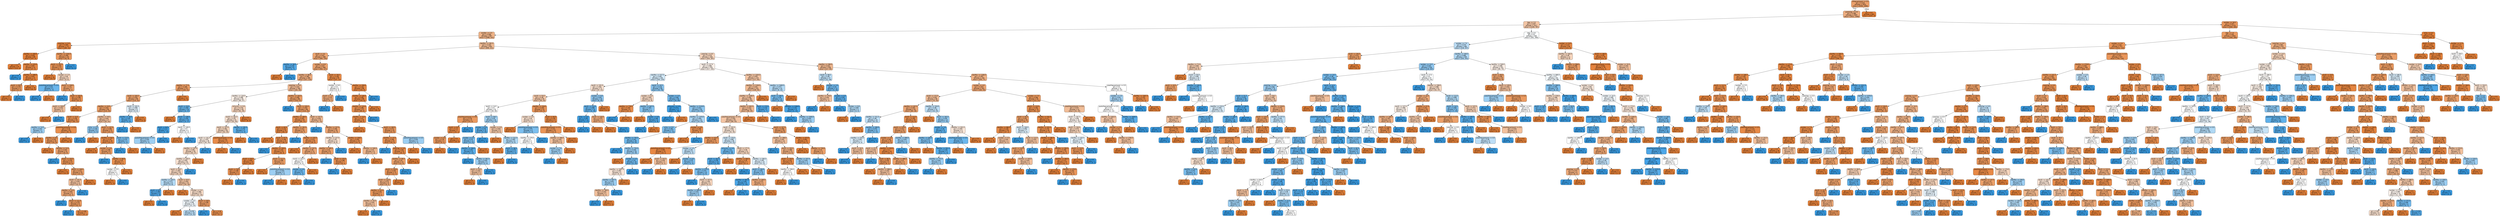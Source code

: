 digraph Tree {
node [shape=box, style="filled, rounded", color="black", fontname=helvetica] ;
edge [fontname=helvetica] ;
0 [label="isFrequentword <= 0.5\ngini = 0.316\nsamples = 3431\nvalue = [4358, 1069]", fillcolor="#e58139c0"] ;
1 [label="postisCap <= 0.5\ngini = 0.386\nsamples = 2587\nvalue = [3021, 1069]", fillcolor="#e58139a5"] ;
0 -> 1 [labeldistance=2.5, labelangle=45, headlabel="True"] ;
2 [label="bag <= 1.5\ngini = 0.457\nsamples = 1417\nvalue = [1439, 787]", fillcolor="#e5813974"] ;
1 -> 2 ;
3 [label="wordlen <= 2.5\ngini = 0.406\nsamples = 967\nvalue = [1088, 431]", fillcolor="#e581399a"] ;
2 -> 3 ;
4 [label="preisCap <= 0.5\ngini = 0.095\nsamples = 117\nvalue = [189, 10]", fillcolor="#e58139f2"] ;
3 -> 4 ;
5 [label="startPos <= 459.5\ngini = 0.026\nsamples = 89\nvalue = [147, 2]", fillcolor="#e58139fc"] ;
4 -> 5 ;
6 [label="gini = 0.0\nsamples = 67\nvalue = [110, 0]", fillcolor="#e58139ff"] ;
5 -> 6 ;
7 [label="startPos <= 470.5\ngini = 0.097\nsamples = 22\nvalue = [37, 2]", fillcolor="#e58139f1"] ;
5 -> 7 ;
8 [label="gini = 0.0\nsamples = 1\nvalue = [0, 1]", fillcolor="#399de5ff"] ;
7 -> 8 ;
9 [label="startPos <= 498.5\ngini = 0.051\nsamples = 21\nvalue = [37, 1]", fillcolor="#e58139f8"] ;
7 -> 9 ;
10 [label="docID <= 90.5\ngini = 0.278\nsamples = 2\nvalue = [5, 1]", fillcolor="#e58139cc"] ;
9 -> 10 ;
11 [label="gini = 0.0\nsamples = 1\nvalue = [5, 0]", fillcolor="#e58139ff"] ;
10 -> 11 ;
12 [label="gini = 0.0\nsamples = 1\nvalue = [0, 1]", fillcolor="#399de5ff"] ;
10 -> 12 ;
13 [label="gini = 0.0\nsamples = 19\nvalue = [32, 0]", fillcolor="#e58139ff"] ;
9 -> 13 ;
14 [label="startPos <= 1434.5\ngini = 0.269\nsamples = 28\nvalue = [42, 8]", fillcolor="#e58139ce"] ;
4 -> 14 ;
15 [label="docID <= 152.5\ngini = 0.219\nsamples = 27\nvalue = [42, 6]", fillcolor="#e58139db"] ;
14 -> 15 ;
16 [label="gini = 0.0\nsamples = 18\nvalue = [33, 0]", fillcolor="#e58139ff"] ;
15 -> 16 ;
17 [label="wordlen <= 1.5\ngini = 0.48\nsamples = 9\nvalue = [9, 6]", fillcolor="#e5813955"] ;
15 -> 17 ;
18 [label="postisFrequentword <= 0.5\ngini = 0.32\nsamples = 2\nvalue = [1, 4]", fillcolor="#399de5bf"] ;
17 -> 18 ;
19 [label="gini = 0.0\nsamples = 1\nvalue = [0, 4]", fillcolor="#399de5ff"] ;
18 -> 19 ;
20 [label="gini = 0.0\nsamples = 1\nvalue = [1, 0]", fillcolor="#e58139ff"] ;
18 -> 20 ;
21 [label="docID <= 158.0\ngini = 0.32\nsamples = 7\nvalue = [8, 2]", fillcolor="#e58139bf"] ;
17 -> 21 ;
22 [label="gini = 0.0\nsamples = 1\nvalue = [0, 1]", fillcolor="#399de5ff"] ;
21 -> 22 ;
23 [label="docID <= 163.5\ngini = 0.198\nsamples = 6\nvalue = [8, 1]", fillcolor="#e58139df"] ;
21 -> 23 ;
24 [label="docID <= 159.5\ngini = 0.444\nsamples = 2\nvalue = [2, 1]", fillcolor="#e581397f"] ;
23 -> 24 ;
25 [label="gini = 0.0\nsamples = 1\nvalue = [2, 0]", fillcolor="#e58139ff"] ;
24 -> 25 ;
26 [label="gini = 0.0\nsamples = 1\nvalue = [0, 1]", fillcolor="#399de5ff"] ;
24 -> 26 ;
27 [label="gini = 0.0\nsamples = 4\nvalue = [6, 0]", fillcolor="#e58139ff"] ;
23 -> 27 ;
28 [label="gini = 0.0\nsamples = 1\nvalue = [0, 2]", fillcolor="#399de5ff"] ;
14 -> 28 ;
29 [label="startPos <= 261.5\ngini = 0.434\nsamples = 850\nvalue = [899, 421]", fillcolor="#e5813988"] ;
3 -> 29 ;
30 [label="docID <= 3.5\ngini = 0.347\nsamples = 386\nvalue = [465, 134]", fillcolor="#e58139b6"] ;
29 -> 30 ;
31 [label="startPos <= 28.5\ngini = 0.219\nsamples = 6\nvalue = [1, 7]", fillcolor="#399de5db"] ;
30 -> 31 ;
32 [label="gini = 0.0\nsamples = 1\nvalue = [1, 0]", fillcolor="#e58139ff"] ;
31 -> 32 ;
33 [label="gini = 0.0\nsamples = 5\nvalue = [0, 7]", fillcolor="#399de5ff"] ;
31 -> 33 ;
34 [label="wordlen <= 6.5\ngini = 0.337\nsamples = 380\nvalue = [464, 127]", fillcolor="#e58139b9"] ;
30 -> 34 ;
35 [label="startPos <= 96.0\ngini = 0.385\nsamples = 286\nvalue = [327, 115]", fillcolor="#e58139a5"] ;
34 -> 35 ;
36 [label="startPos <= 77.5\ngini = 0.289\nsamples = 117\nvalue = [146, 31]", fillcolor="#e58139c9"] ;
35 -> 36 ;
37 [label="docID <= 183.0\ngini = 0.334\nsamples = 98\nvalue = [115, 31]", fillcolor="#e58139ba"] ;
36 -> 37 ;
38 [label="startPos <= 43.5\ngini = 0.302\nsamples = 90\nvalue = [110, 25]", fillcolor="#e58139c5"] ;
37 -> 38 ;
39 [label="docID <= 10.0\ngini = 0.209\nsamples = 63\nvalue = [82, 11]", fillcolor="#e58139dd"] ;
38 -> 39 ;
40 [label="startPos <= 14.5\ngini = 0.444\nsamples = 2\nvalue = [1, 2]", fillcolor="#399de57f"] ;
39 -> 40 ;
41 [label="gini = 0.0\nsamples = 1\nvalue = [0, 2]", fillcolor="#399de5ff"] ;
40 -> 41 ;
42 [label="gini = 0.0\nsamples = 1\nvalue = [1, 0]", fillcolor="#e58139ff"] ;
40 -> 42 ;
43 [label="postisFrequentword <= 0.5\ngini = 0.18\nsamples = 61\nvalue = [81, 9]", fillcolor="#e58139e3"] ;
39 -> 43 ;
44 [label="startPos <= 9.5\ngini = 0.255\nsamples = 42\nvalue = [51, 9]", fillcolor="#e58139d2"] ;
43 -> 44 ;
45 [label="gini = 0.0\nsamples = 11\nvalue = [16, 0]", fillcolor="#e58139ff"] ;
44 -> 45 ;
46 [label="startPos <= 12.5\ngini = 0.325\nsamples = 31\nvalue = [35, 9]", fillcolor="#e58139bd"] ;
44 -> 46 ;
47 [label="gini = 0.0\nsamples = 4\nvalue = [0, 4]", fillcolor="#399de5ff"] ;
46 -> 47 ;
48 [label="docID <= 103.0\ngini = 0.219\nsamples = 27\nvalue = [35, 5]", fillcolor="#e58139db"] ;
46 -> 48 ;
49 [label="gini = 0.0\nsamples = 12\nvalue = [14, 0]", fillcolor="#e58139ff"] ;
48 -> 49 ;
50 [label="docID <= 148.0\ngini = 0.311\nsamples = 15\nvalue = [21, 5]", fillcolor="#e58139c2"] ;
48 -> 50 ;
51 [label="docID <= 141.5\ngini = 0.444\nsamples = 11\nvalue = [10, 5]", fillcolor="#e581397f"] ;
50 -> 51 ;
52 [label="startPos <= 15.5\ngini = 0.355\nsamples = 9\nvalue = [10, 3]", fillcolor="#e58139b3"] ;
51 -> 52 ;
53 [label="gini = 0.0\nsamples = 1\nvalue = [0, 1]", fillcolor="#399de5ff"] ;
52 -> 53 ;
54 [label="docID <= 111.0\ngini = 0.278\nsamples = 8\nvalue = [10, 2]", fillcolor="#e58139cc"] ;
52 -> 54 ;
55 [label="gini = 0.0\nsamples = 1\nvalue = [0, 1]", fillcolor="#399de5ff"] ;
54 -> 55 ;
56 [label="gini = 0.165\nsamples = 7\nvalue = [10, 1]", fillcolor="#e58139e6"] ;
54 -> 56 ;
57 [label="gini = 0.0\nsamples = 2\nvalue = [0, 2]", fillcolor="#399de5ff"] ;
51 -> 57 ;
58 [label="gini = 0.0\nsamples = 4\nvalue = [11, 0]", fillcolor="#e58139ff"] ;
50 -> 58 ;
59 [label="gini = 0.0\nsamples = 19\nvalue = [30, 0]", fillcolor="#e58139ff"] ;
43 -> 59 ;
60 [label="startPos <= 49.5\ngini = 0.444\nsamples = 27\nvalue = [28, 14]", fillcolor="#e581397f"] ;
38 -> 60 ;
61 [label="isCity <= 0.5\ngini = 0.426\nsamples = 6\nvalue = [4, 9]", fillcolor="#399de58e"] ;
60 -> 61 ;
62 [label="gini = 0.0\nsamples = 5\nvalue = [0, 9]", fillcolor="#399de5ff"] ;
61 -> 62 ;
63 [label="gini = 0.0\nsamples = 1\nvalue = [4, 0]", fillcolor="#e58139ff"] ;
61 -> 63 ;
64 [label="docID <= 157.0\ngini = 0.285\nsamples = 21\nvalue = [24, 5]", fillcolor="#e58139ca"] ;
60 -> 64 ;
65 [label="startPos <= 64.0\ngini = 0.147\nsamples = 18\nvalue = [23, 2]", fillcolor="#e58139e9"] ;
64 -> 65 ;
66 [label="gini = 0.0\nsamples = 10\nvalue = [14, 0]", fillcolor="#e58139ff"] ;
65 -> 66 ;
67 [label="wordlen <= 4.5\ngini = 0.298\nsamples = 8\nvalue = [9, 2]", fillcolor="#e58139c6"] ;
65 -> 67 ;
68 [label="gini = 0.0\nsamples = 1\nvalue = [0, 1]", fillcolor="#399de5ff"] ;
67 -> 68 ;
69 [label="startPos <= 66.0\ngini = 0.18\nsamples = 7\nvalue = [9, 1]", fillcolor="#e58139e3"] ;
67 -> 69 ;
70 [label="wordlen <= 5.5\ngini = 0.5\nsamples = 2\nvalue = [1, 1]", fillcolor="#e5813900"] ;
69 -> 70 ;
71 [label="gini = 0.0\nsamples = 1\nvalue = [1, 0]", fillcolor="#e58139ff"] ;
70 -> 71 ;
72 [label="gini = 0.0\nsamples = 1\nvalue = [0, 1]", fillcolor="#399de5ff"] ;
70 -> 72 ;
73 [label="gini = 0.0\nsamples = 5\nvalue = [8, 0]", fillcolor="#e58139ff"] ;
69 -> 73 ;
74 [label="docID <= 173.5\ngini = 0.375\nsamples = 3\nvalue = [1, 3]", fillcolor="#399de5aa"] ;
64 -> 74 ;
75 [label="gini = 0.0\nsamples = 2\nvalue = [0, 3]", fillcolor="#399de5ff"] ;
74 -> 75 ;
76 [label="gini = 0.0\nsamples = 1\nvalue = [1, 0]", fillcolor="#e58139ff"] ;
74 -> 76 ;
77 [label="docID <= 191.5\ngini = 0.496\nsamples = 8\nvalue = [5, 6]", fillcolor="#399de52a"] ;
37 -> 77 ;
78 [label="startPos <= 46.0\ngini = 0.245\nsamples = 4\nvalue = [1, 6]", fillcolor="#399de5d4"] ;
77 -> 78 ;
79 [label="gini = 0.0\nsamples = 3\nvalue = [0, 6]", fillcolor="#399de5ff"] ;
78 -> 79 ;
80 [label="gini = 0.0\nsamples = 1\nvalue = [1, 0]", fillcolor="#e58139ff"] ;
78 -> 80 ;
81 [label="gini = 0.0\nsamples = 4\nvalue = [4, 0]", fillcolor="#e58139ff"] ;
77 -> 81 ;
82 [label="gini = 0.0\nsamples = 19\nvalue = [31, 0]", fillcolor="#e58139ff"] ;
36 -> 82 ;
83 [label="preisCap <= 0.5\ngini = 0.433\nsamples = 169\nvalue = [181, 84]", fillcolor="#e5813989"] ;
35 -> 83 ;
84 [label="startPos <= 120.5\ngini = 0.498\nsamples = 81\nvalue = [65, 57]", fillcolor="#e581391f"] ;
83 -> 84 ;
85 [label="docID <= 34.0\ngini = 0.308\nsamples = 16\nvalue = [4, 17]", fillcolor="#399de5c3"] ;
84 -> 85 ;
86 [label="gini = 0.0\nsamples = 1\nvalue = [1, 0]", fillcolor="#e58139ff"] ;
85 -> 86 ;
87 [label="docID <= 139.0\ngini = 0.255\nsamples = 15\nvalue = [3, 17]", fillcolor="#399de5d2"] ;
85 -> 87 ;
88 [label="docID <= 64.5\ngini = 0.117\nsamples = 11\nvalue = [1, 15]", fillcolor="#399de5ee"] ;
87 -> 88 ;
89 [label="postisFrequentword <= 0.5\ngini = 0.444\nsamples = 2\nvalue = [1, 2]", fillcolor="#399de57f"] ;
88 -> 89 ;
90 [label="gini = 0.0\nsamples = 1\nvalue = [0, 2]", fillcolor="#399de5ff"] ;
89 -> 90 ;
91 [label="gini = 0.0\nsamples = 1\nvalue = [1, 0]", fillcolor="#e58139ff"] ;
89 -> 91 ;
92 [label="gini = 0.0\nsamples = 9\nvalue = [0, 13]", fillcolor="#399de5ff"] ;
88 -> 92 ;
93 [label="docID <= 145.0\ngini = 0.5\nsamples = 4\nvalue = [2, 2]", fillcolor="#e5813900"] ;
87 -> 93 ;
94 [label="gini = 0.0\nsamples = 2\nvalue = [2, 0]", fillcolor="#e58139ff"] ;
93 -> 94 ;
95 [label="gini = 0.0\nsamples = 2\nvalue = [0, 2]", fillcolor="#399de5ff"] ;
93 -> 95 ;
96 [label="isCountry <= 0.5\ngini = 0.478\nsamples = 65\nvalue = [61, 40]", fillcolor="#e5813958"] ;
84 -> 96 ;
97 [label="docID <= 181.5\ngini = 0.49\nsamples = 61\nvalue = [53, 40]", fillcolor="#e581393f"] ;
96 -> 97 ;
98 [label="docID <= 147.0\ngini = 0.481\nsamples = 56\nvalue = [52, 35]", fillcolor="#e5813953"] ;
97 -> 98 ;
99 [label="docID <= 131.5\ngini = 0.497\nsamples = 48\nvalue = [40, 34]", fillcolor="#e5813926"] ;
98 -> 99 ;
100 [label="startPos <= 247.0\ngini = 0.481\nsamples = 45\nvalue = [40, 27]", fillcolor="#e5813953"] ;
99 -> 100 ;
101 [label="startPos <= 240.0\ngini = 0.492\nsamples = 42\nvalue = [35, 27]", fillcolor="#e581393a"] ;
100 -> 101 ;
102 [label="docID <= 36.5\ngini = 0.483\nsamples = 40\nvalue = [35, 24]", fillcolor="#e5813950"] ;
101 -> 102 ;
103 [label="startPos <= 234.5\ngini = 0.473\nsamples = 8\nvalue = [5, 8]", fillcolor="#399de560"] ;
102 -> 103 ;
104 [label="docID <= 6.0\ngini = 0.198\nsamples = 6\nvalue = [1, 8]", fillcolor="#399de5df"] ;
103 -> 104 ;
105 [label="gini = 0.0\nsamples = 1\nvalue = [1, 0]", fillcolor="#e58139ff"] ;
104 -> 105 ;
106 [label="gini = 0.0\nsamples = 5\nvalue = [0, 8]", fillcolor="#399de5ff"] ;
104 -> 106 ;
107 [label="gini = 0.0\nsamples = 2\nvalue = [4, 0]", fillcolor="#e58139ff"] ;
103 -> 107 ;
108 [label="docID <= 45.5\ngini = 0.454\nsamples = 32\nvalue = [30, 16]", fillcolor="#e5813977"] ;
102 -> 108 ;
109 [label="gini = 0.0\nsamples = 5\nvalue = [8, 0]", fillcolor="#e58139ff"] ;
108 -> 109 ;
110 [label="wordlen <= 5.5\ngini = 0.488\nsamples = 27\nvalue = [22, 16]", fillcolor="#e5813946"] ;
108 -> 110 ;
111 [label="wordlen <= 3.5\ngini = 0.499\nsamples = 20\nvalue = [13, 14]", fillcolor="#399de512"] ;
110 -> 111 ;
112 [label="gini = 0.0\nsamples = 4\nvalue = [4, 0]", fillcolor="#e58139ff"] ;
111 -> 112 ;
113 [label="gini = 0.476\nsamples = 16\nvalue = [9, 14]", fillcolor="#399de55b"] ;
111 -> 113 ;
114 [label="docID <= 49.0\ngini = 0.298\nsamples = 7\nvalue = [9, 2]", fillcolor="#e58139c6"] ;
110 -> 114 ;
115 [label="gini = 0.0\nsamples = 1\nvalue = [0, 1]", fillcolor="#399de5ff"] ;
114 -> 115 ;
116 [label="gini = 0.18\nsamples = 6\nvalue = [9, 1]", fillcolor="#e58139e3"] ;
114 -> 116 ;
117 [label="gini = 0.0\nsamples = 2\nvalue = [0, 3]", fillcolor="#399de5ff"] ;
101 -> 117 ;
118 [label="gini = 0.0\nsamples = 3\nvalue = [5, 0]", fillcolor="#e58139ff"] ;
100 -> 118 ;
119 [label="gini = 0.0\nsamples = 3\nvalue = [0, 7]", fillcolor="#399de5ff"] ;
99 -> 119 ;
120 [label="preisFrequentword <= 0.5\ngini = 0.142\nsamples = 8\nvalue = [12, 1]", fillcolor="#e58139ea"] ;
98 -> 120 ;
121 [label="gini = 0.0\nsamples = 7\nvalue = [12, 0]", fillcolor="#e58139ff"] ;
120 -> 121 ;
122 [label="gini = 0.0\nsamples = 1\nvalue = [0, 1]", fillcolor="#399de5ff"] ;
120 -> 122 ;
123 [label="startPos <= 191.0\ngini = 0.278\nsamples = 5\nvalue = [1, 5]", fillcolor="#399de5cc"] ;
97 -> 123 ;
124 [label="gini = 0.0\nsamples = 1\nvalue = [1, 0]", fillcolor="#e58139ff"] ;
123 -> 124 ;
125 [label="gini = 0.0\nsamples = 4\nvalue = [0, 5]", fillcolor="#399de5ff"] ;
123 -> 125 ;
126 [label="gini = 0.0\nsamples = 4\nvalue = [8, 0]", fillcolor="#e58139ff"] ;
96 -> 126 ;
127 [label="startPos <= 102.5\ngini = 0.306\nsamples = 88\nvalue = [116, 27]", fillcolor="#e58139c4"] ;
83 -> 127 ;
128 [label="gini = 0.0\nsamples = 2\nvalue = [0, 2]", fillcolor="#399de5ff"] ;
127 -> 128 ;
129 [label="docID <= 155.0\ngini = 0.292\nsamples = 86\nvalue = [116, 25]", fillcolor="#e58139c8"] ;
127 -> 129 ;
130 [label="startPos <= 185.5\ngini = 0.203\nsamples = 54\nvalue = [85, 11]", fillcolor="#e58139de"] ;
129 -> 130 ;
131 [label="docID <= 63.5\ngini = 0.124\nsamples = 32\nvalue = [56, 4]", fillcolor="#e58139ed"] ;
130 -> 131 ;
132 [label="gini = 0.0\nsamples = 10\nvalue = [17, 0]", fillcolor="#e58139ff"] ;
131 -> 132 ;
133 [label="docID <= 67.5\ngini = 0.169\nsamples = 22\nvalue = [39, 4]", fillcolor="#e58139e5"] ;
131 -> 133 ;
134 [label="gini = 0.0\nsamples = 1\nvalue = [0, 1]", fillcolor="#399de5ff"] ;
133 -> 134 ;
135 [label="startPos <= 155.0\ngini = 0.133\nsamples = 21\nvalue = [39, 3]", fillcolor="#e58139eb"] ;
133 -> 135 ;
136 [label="docID <= 84.0\ngini = 0.062\nsamples = 14\nvalue = [30, 1]", fillcolor="#e58139f6"] ;
135 -> 136 ;
137 [label="docID <= 78.0\ngini = 0.198\nsamples = 4\nvalue = [8, 1]", fillcolor="#e58139df"] ;
136 -> 137 ;
138 [label="gini = 0.0\nsamples = 3\nvalue = [8, 0]", fillcolor="#e58139ff"] ;
137 -> 138 ;
139 [label="gini = 0.0\nsamples = 1\nvalue = [0, 1]", fillcolor="#399de5ff"] ;
137 -> 139 ;
140 [label="gini = 0.0\nsamples = 10\nvalue = [22, 0]", fillcolor="#e58139ff"] ;
136 -> 140 ;
141 [label="docID <= 111.5\ngini = 0.298\nsamples = 7\nvalue = [9, 2]", fillcolor="#e58139c6"] ;
135 -> 141 ;
142 [label="gini = 0.0\nsamples = 4\nvalue = [8, 0]", fillcolor="#e58139ff"] ;
141 -> 142 ;
143 [label="postisFrequentword <= 0.5\ngini = 0.444\nsamples = 3\nvalue = [1, 2]", fillcolor="#399de57f"] ;
141 -> 143 ;
144 [label="gini = 0.0\nsamples = 2\nvalue = [0, 2]", fillcolor="#399de5ff"] ;
143 -> 144 ;
145 [label="gini = 0.0\nsamples = 1\nvalue = [1, 0]", fillcolor="#e58139ff"] ;
143 -> 145 ;
146 [label="startPos <= 191.0\ngini = 0.313\nsamples = 22\nvalue = [29, 7]", fillcolor="#e58139c1"] ;
130 -> 146 ;
147 [label="gini = 0.0\nsamples = 2\nvalue = [0, 3]", fillcolor="#399de5ff"] ;
146 -> 147 ;
148 [label="startPos <= 225.0\ngini = 0.213\nsamples = 20\nvalue = [29, 4]", fillcolor="#e58139dc"] ;
146 -> 148 ;
149 [label="gini = 0.0\nsamples = 8\nvalue = [16, 0]", fillcolor="#e58139ff"] ;
148 -> 149 ;
150 [label="startPos <= 247.5\ngini = 0.36\nsamples = 12\nvalue = [13, 4]", fillcolor="#e58139b1"] ;
148 -> 150 ;
151 [label="docID <= 132.0\ngini = 0.5\nsamples = 6\nvalue = [4, 4]", fillcolor="#e5813900"] ;
150 -> 151 ;
152 [label="wordlen <= 4.0\ngini = 0.32\nsamples = 4\nvalue = [1, 4]", fillcolor="#399de5bf"] ;
151 -> 152 ;
153 [label="gini = 0.0\nsamples = 1\nvalue = [1, 0]", fillcolor="#e58139ff"] ;
152 -> 153 ;
154 [label="gini = 0.0\nsamples = 3\nvalue = [0, 4]", fillcolor="#399de5ff"] ;
152 -> 154 ;
155 [label="gini = 0.0\nsamples = 2\nvalue = [3, 0]", fillcolor="#e58139ff"] ;
151 -> 155 ;
156 [label="gini = 0.0\nsamples = 6\nvalue = [9, 0]", fillcolor="#e58139ff"] ;
150 -> 156 ;
157 [label="docID <= 157.5\ngini = 0.429\nsamples = 32\nvalue = [31, 14]", fillcolor="#e581398c"] ;
129 -> 157 ;
158 [label="gini = 0.0\nsamples = 2\nvalue = [0, 5]", fillcolor="#399de5ff"] ;
157 -> 158 ;
159 [label="startPos <= 137.0\ngini = 0.349\nsamples = 30\nvalue = [31, 9]", fillcolor="#e58139b5"] ;
157 -> 159 ;
160 [label="startPos <= 127.0\ngini = 0.49\nsamples = 11\nvalue = [8, 6]", fillcolor="#e5813940"] ;
159 -> 160 ;
161 [label="startPos <= 105.5\ngini = 0.32\nsamples = 8\nvalue = [8, 2]", fillcolor="#e58139bf"] ;
160 -> 161 ;
162 [label="gini = 0.0\nsamples = 1\nvalue = [0, 1]", fillcolor="#399de5ff"] ;
161 -> 162 ;
163 [label="docID <= 170.0\ngini = 0.198\nsamples = 7\nvalue = [8, 1]", fillcolor="#e58139df"] ;
161 -> 163 ;
164 [label="gini = 0.0\nsamples = 1\nvalue = [0, 1]", fillcolor="#399de5ff"] ;
163 -> 164 ;
165 [label="gini = 0.0\nsamples = 6\nvalue = [8, 0]", fillcolor="#e58139ff"] ;
163 -> 165 ;
166 [label="gini = 0.0\nsamples = 3\nvalue = [0, 4]", fillcolor="#399de5ff"] ;
160 -> 166 ;
167 [label="startPos <= 238.0\ngini = 0.204\nsamples = 19\nvalue = [23, 3]", fillcolor="#e58139de"] ;
159 -> 167 ;
168 [label="gini = 0.0\nsamples = 13\nvalue = [16, 0]", fillcolor="#e58139ff"] ;
167 -> 168 ;
169 [label="startPos <= 245.0\ngini = 0.42\nsamples = 6\nvalue = [7, 3]", fillcolor="#e5813992"] ;
167 -> 169 ;
170 [label="gini = 0.0\nsamples = 1\nvalue = [0, 3]", fillcolor="#399de5ff"] ;
169 -> 170 ;
171 [label="gini = 0.0\nsamples = 5\nvalue = [7, 0]", fillcolor="#e58139ff"] ;
169 -> 171 ;
172 [label="docID <= 18.0\ngini = 0.148\nsamples = 94\nvalue = [137, 12]", fillcolor="#e58139e9"] ;
34 -> 172 ;
173 [label="wordlen <= 9.0\ngini = 0.5\nsamples = 5\nvalue = [3, 3]", fillcolor="#e5813900"] ;
172 -> 173 ;
174 [label="docID <= 7.0\ngini = 0.375\nsamples = 4\nvalue = [3, 1]", fillcolor="#e58139aa"] ;
173 -> 174 ;
175 [label="gini = 0.0\nsamples = 1\nvalue = [0, 1]", fillcolor="#399de5ff"] ;
174 -> 175 ;
176 [label="gini = 0.0\nsamples = 3\nvalue = [3, 0]", fillcolor="#e58139ff"] ;
174 -> 176 ;
177 [label="gini = 0.0\nsamples = 1\nvalue = [0, 2]", fillcolor="#399de5ff"] ;
173 -> 177 ;
178 [label="startPos <= 259.5\ngini = 0.118\nsamples = 89\nvalue = [134, 9]", fillcolor="#e58139ee"] ;
172 -> 178 ;
179 [label="startPos <= 126.5\ngini = 0.106\nsamples = 88\nvalue = [134, 8]", fillcolor="#e58139f0"] ;
178 -> 179 ;
180 [label="startPos <= 123.0\ngini = 0.186\nsamples = 47\nvalue = [69, 8]", fillcolor="#e58139e1"] ;
179 -> 180 ;
181 [label="startPos <= 32.0\ngini = 0.147\nsamples = 46\nvalue = [69, 6]", fillcolor="#e58139e9"] ;
180 -> 181 ;
182 [label="gini = 0.0\nsamples = 21\nvalue = [38, 0]", fillcolor="#e58139ff"] ;
181 -> 182 ;
183 [label="docID <= 165.5\ngini = 0.272\nsamples = 25\nvalue = [31, 6]", fillcolor="#e58139ce"] ;
181 -> 183 ;
184 [label="startPos <= 37.5\ngini = 0.208\nsamples = 23\nvalue = [30, 4]", fillcolor="#e58139dd"] ;
183 -> 184 ;
185 [label="gini = 0.0\nsamples = 1\nvalue = [0, 1]", fillcolor="#399de5ff"] ;
184 -> 185 ;
186 [label="preisCap <= 0.5\ngini = 0.165\nsamples = 22\nvalue = [30, 3]", fillcolor="#e58139e6"] ;
184 -> 186 ;
187 [label="startPos <= 85.5\ngini = 0.32\nsamples = 12\nvalue = [12, 3]", fillcolor="#e58139bf"] ;
186 -> 187 ;
188 [label="docID <= 120.0\ngini = 0.245\nsamples = 11\nvalue = [12, 2]", fillcolor="#e58139d4"] ;
187 -> 188 ;
189 [label="docID <= 115.0\ngini = 0.375\nsamples = 8\nvalue = [6, 2]", fillcolor="#e58139aa"] ;
188 -> 189 ;
190 [label="startPos <= 61.0\ngini = 0.245\nsamples = 7\nvalue = [6, 1]", fillcolor="#e58139d4"] ;
189 -> 190 ;
191 [label="startPos <= 55.5\ngini = 0.444\nsamples = 3\nvalue = [2, 1]", fillcolor="#e581397f"] ;
190 -> 191 ;
192 [label="gini = 0.0\nsamples = 2\nvalue = [2, 0]", fillcolor="#e58139ff"] ;
191 -> 192 ;
193 [label="gini = 0.0\nsamples = 1\nvalue = [0, 1]", fillcolor="#399de5ff"] ;
191 -> 193 ;
194 [label="gini = 0.0\nsamples = 4\nvalue = [4, 0]", fillcolor="#e58139ff"] ;
190 -> 194 ;
195 [label="gini = 0.0\nsamples = 1\nvalue = [0, 1]", fillcolor="#399de5ff"] ;
189 -> 195 ;
196 [label="gini = 0.0\nsamples = 3\nvalue = [6, 0]", fillcolor="#e58139ff"] ;
188 -> 196 ;
197 [label="gini = 0.0\nsamples = 1\nvalue = [0, 1]", fillcolor="#399de5ff"] ;
187 -> 197 ;
198 [label="gini = 0.0\nsamples = 10\nvalue = [18, 0]", fillcolor="#e58139ff"] ;
186 -> 198 ;
199 [label="postisFrequentword <= 0.5\ngini = 0.444\nsamples = 2\nvalue = [1, 2]", fillcolor="#399de57f"] ;
183 -> 199 ;
200 [label="gini = 0.0\nsamples = 1\nvalue = [1, 0]", fillcolor="#e58139ff"] ;
199 -> 200 ;
201 [label="gini = 0.0\nsamples = 1\nvalue = [0, 2]", fillcolor="#399de5ff"] ;
199 -> 201 ;
202 [label="gini = 0.0\nsamples = 1\nvalue = [0, 2]", fillcolor="#399de5ff"] ;
180 -> 202 ;
203 [label="gini = 0.0\nsamples = 41\nvalue = [65, 0]", fillcolor="#e58139ff"] ;
179 -> 203 ;
204 [label="gini = 0.0\nsamples = 1\nvalue = [0, 1]", fillcolor="#399de5ff"] ;
178 -> 204 ;
205 [label="preisCap <= 0.5\ngini = 0.479\nsamples = 464\nvalue = [434, 287]", fillcolor="#e5813956"] ;
29 -> 205 ;
206 [label="docID <= 117.5\ngini = 0.498\nsamples = 255\nvalue = [217, 192]", fillcolor="#e581391d"] ;
205 -> 206 ;
207 [label="startPos <= 527.0\ngini = 0.492\nsamples = 140\nvalue = [100, 129]", fillcolor="#399de539"] ;
206 -> 207 ;
208 [label="docID <= 101.0\ngini = 0.491\nsamples = 71\nvalue = [67, 51]", fillcolor="#e581393d"] ;
207 -> 208 ;
209 [label="docID <= 53.0\ngini = 0.46\nsamples = 55\nvalue = [59, 33]", fillcolor="#e5813970"] ;
208 -> 209 ;
210 [label="docID <= 14.5\ngini = 0.5\nsamples = 33\nvalue = [28, 28]", fillcolor="#e5813900"] ;
209 -> 210 ;
211 [label="preisFrequentword <= 0.5\ngini = 0.278\nsamples = 9\nvalue = [15, 3]", fillcolor="#e58139cc"] ;
210 -> 211 ;
212 [label="docID <= 6.0\ngini = 0.117\nsamples = 7\nvalue = [15, 1]", fillcolor="#e58139ee"] ;
211 -> 212 ;
213 [label="wordlen <= 5.0\ngini = 0.278\nsamples = 3\nvalue = [5, 1]", fillcolor="#e58139cc"] ;
212 -> 213 ;
214 [label="gini = 0.0\nsamples = 2\nvalue = [5, 0]", fillcolor="#e58139ff"] ;
213 -> 214 ;
215 [label="gini = 0.0\nsamples = 1\nvalue = [0, 1]", fillcolor="#399de5ff"] ;
213 -> 215 ;
216 [label="gini = 0.0\nsamples = 4\nvalue = [10, 0]", fillcolor="#e58139ff"] ;
212 -> 216 ;
217 [label="gini = 0.0\nsamples = 2\nvalue = [0, 2]", fillcolor="#399de5ff"] ;
211 -> 217 ;
218 [label="docID <= 36.5\ngini = 0.45\nsamples = 24\nvalue = [13, 25]", fillcolor="#399de57a"] ;
210 -> 218 ;
219 [label="wordlen <= 6.5\ngini = 0.278\nsamples = 15\nvalue = [4, 20]", fillcolor="#399de5cc"] ;
218 -> 219 ;
220 [label="wordlen <= 5.5\ngini = 0.375\nsamples = 11\nvalue = [4, 12]", fillcolor="#399de5aa"] ;
219 -> 220 ;
221 [label="startPos <= 358.5\ngini = 0.245\nsamples = 9\nvalue = [2, 12]", fillcolor="#399de5d4"] ;
220 -> 221 ;
222 [label="gini = 0.0\nsamples = 4\nvalue = [0, 8]", fillcolor="#399de5ff"] ;
221 -> 222 ;
223 [label="startPos <= 391.0\ngini = 0.444\nsamples = 5\nvalue = [2, 4]", fillcolor="#399de57f"] ;
221 -> 223 ;
224 [label="docID <= 30.5\ngini = 0.444\nsamples = 3\nvalue = [2, 1]", fillcolor="#e581397f"] ;
223 -> 224 ;
225 [label="gini = 0.0\nsamples = 2\nvalue = [2, 0]", fillcolor="#e58139ff"] ;
224 -> 225 ;
226 [label="gini = 0.0\nsamples = 1\nvalue = [0, 1]", fillcolor="#399de5ff"] ;
224 -> 226 ;
227 [label="gini = 0.0\nsamples = 2\nvalue = [0, 3]", fillcolor="#399de5ff"] ;
223 -> 227 ;
228 [label="gini = 0.0\nsamples = 2\nvalue = [2, 0]", fillcolor="#e58139ff"] ;
220 -> 228 ;
229 [label="gini = 0.0\nsamples = 4\nvalue = [0, 8]", fillcolor="#399de5ff"] ;
219 -> 229 ;
230 [label="wordlen <= 4.5\ngini = 0.459\nsamples = 9\nvalue = [9, 5]", fillcolor="#e5813971"] ;
218 -> 230 ;
231 [label="gini = 0.0\nsamples = 3\nvalue = [6, 0]", fillcolor="#e58139ff"] ;
230 -> 231 ;
232 [label="startPos <= 312.0\ngini = 0.469\nsamples = 6\nvalue = [3, 5]", fillcolor="#399de566"] ;
230 -> 232 ;
233 [label="gini = 0.0\nsamples = 1\nvalue = [2, 0]", fillcolor="#e58139ff"] ;
232 -> 233 ;
234 [label="docID <= 38.0\ngini = 0.278\nsamples = 5\nvalue = [1, 5]", fillcolor="#399de5cc"] ;
232 -> 234 ;
235 [label="gini = 0.0\nsamples = 1\nvalue = [1, 0]", fillcolor="#e58139ff"] ;
234 -> 235 ;
236 [label="gini = 0.0\nsamples = 4\nvalue = [0, 5]", fillcolor="#399de5ff"] ;
234 -> 236 ;
237 [label="startPos <= 316.5\ngini = 0.239\nsamples = 22\nvalue = [31, 5]", fillcolor="#e58139d6"] ;
209 -> 237 ;
238 [label="wordlen <= 4.5\ngini = 0.49\nsamples = 5\nvalue = [4, 3]", fillcolor="#e5813940"] ;
237 -> 238 ;
239 [label="gini = 0.0\nsamples = 1\nvalue = [3, 0]", fillcolor="#e58139ff"] ;
238 -> 239 ;
240 [label="postisFrequentword <= 0.5\ngini = 0.375\nsamples = 4\nvalue = [1, 3]", fillcolor="#399de5aa"] ;
238 -> 240 ;
241 [label="startPos <= 279.0\ngini = 0.5\nsamples = 2\nvalue = [1, 1]", fillcolor="#e5813900"] ;
240 -> 241 ;
242 [label="gini = 0.0\nsamples = 1\nvalue = [0, 1]", fillcolor="#399de5ff"] ;
241 -> 242 ;
243 [label="gini = 0.0\nsamples = 1\nvalue = [1, 0]", fillcolor="#e58139ff"] ;
241 -> 243 ;
244 [label="gini = 0.0\nsamples = 2\nvalue = [0, 2]", fillcolor="#399de5ff"] ;
240 -> 244 ;
245 [label="docID <= 84.0\ngini = 0.128\nsamples = 17\nvalue = [27, 2]", fillcolor="#e58139ec"] ;
237 -> 245 ;
246 [label="postisFrequentword <= 0.5\ngini = 0.231\nsamples = 10\nvalue = [13, 2]", fillcolor="#e58139d8"] ;
245 -> 246 ;
247 [label="startPos <= 466.0\ngini = 0.444\nsamples = 5\nvalue = [4, 2]", fillcolor="#e581397f"] ;
246 -> 247 ;
248 [label="wordlen <= 7.0\ngini = 0.444\nsamples = 3\nvalue = [1, 2]", fillcolor="#399de57f"] ;
247 -> 248 ;
249 [label="gini = 0.0\nsamples = 2\nvalue = [0, 2]", fillcolor="#399de5ff"] ;
248 -> 249 ;
250 [label="gini = 0.0\nsamples = 1\nvalue = [1, 0]", fillcolor="#e58139ff"] ;
248 -> 250 ;
251 [label="gini = 0.0\nsamples = 2\nvalue = [3, 0]", fillcolor="#e58139ff"] ;
247 -> 251 ;
252 [label="gini = 0.0\nsamples = 5\nvalue = [9, 0]", fillcolor="#e58139ff"] ;
246 -> 252 ;
253 [label="gini = 0.0\nsamples = 7\nvalue = [14, 0]", fillcolor="#e58139ff"] ;
245 -> 253 ;
254 [label="wordlen <= 8.0\ngini = 0.426\nsamples = 16\nvalue = [8, 18]", fillcolor="#399de58e"] ;
208 -> 254 ;
255 [label="docID <= 114.5\ngini = 0.298\nsamples = 14\nvalue = [4, 18]", fillcolor="#399de5c6"] ;
254 -> 255 ;
256 [label="isCity <= 0.5\ngini = 0.105\nsamples = 11\nvalue = [1, 17]", fillcolor="#399de5f0"] ;
255 -> 256 ;
257 [label="gini = 0.0\nsamples = 10\nvalue = [0, 17]", fillcolor="#399de5ff"] ;
256 -> 257 ;
258 [label="gini = 0.0\nsamples = 1\nvalue = [1, 0]", fillcolor="#e58139ff"] ;
256 -> 258 ;
259 [label="docID <= 116.5\ngini = 0.375\nsamples = 3\nvalue = [3, 1]", fillcolor="#e58139aa"] ;
255 -> 259 ;
260 [label="gini = 0.0\nsamples = 2\nvalue = [3, 0]", fillcolor="#e58139ff"] ;
259 -> 260 ;
261 [label="gini = 0.0\nsamples = 1\nvalue = [0, 1]", fillcolor="#399de5ff"] ;
259 -> 261 ;
262 [label="gini = 0.0\nsamples = 2\nvalue = [4, 0]", fillcolor="#e58139ff"] ;
254 -> 262 ;
263 [label="docID <= 43.5\ngini = 0.418\nsamples = 69\nvalue = [33, 78]", fillcolor="#399de593"] ;
207 -> 263 ;
264 [label="wordlen <= 6.5\ngini = 0.483\nsamples = 13\nvalue = [13, 9]", fillcolor="#e581394e"] ;
263 -> 264 ;
265 [label="startPos <= 778.0\ngini = 0.165\nsamples = 6\nvalue = [10, 1]", fillcolor="#e58139e6"] ;
264 -> 265 ;
266 [label="gini = 0.0\nsamples = 1\nvalue = [0, 1]", fillcolor="#399de5ff"] ;
265 -> 266 ;
267 [label="gini = 0.0\nsamples = 5\nvalue = [10, 0]", fillcolor="#e58139ff"] ;
265 -> 267 ;
268 [label="startPos <= 647.5\ngini = 0.397\nsamples = 7\nvalue = [3, 8]", fillcolor="#399de59f"] ;
264 -> 268 ;
269 [label="gini = 0.0\nsamples = 1\nvalue = [2, 0]", fillcolor="#e58139ff"] ;
268 -> 269 ;
270 [label="wordlen <= 9.0\ngini = 0.198\nsamples = 6\nvalue = [1, 8]", fillcolor="#399de5df"] ;
268 -> 270 ;
271 [label="gini = 0.0\nsamples = 5\nvalue = [0, 8]", fillcolor="#399de5ff"] ;
270 -> 271 ;
272 [label="gini = 0.0\nsamples = 1\nvalue = [1, 0]", fillcolor="#e58139ff"] ;
270 -> 272 ;
273 [label="wordlen <= 3.5\ngini = 0.348\nsamples = 56\nvalue = [20, 69]", fillcolor="#399de5b5"] ;
263 -> 273 ;
274 [label="isCountry <= 0.5\ngini = 0.074\nsamples = 17\nvalue = [1, 25]", fillcolor="#399de5f5"] ;
273 -> 274 ;
275 [label="gini = 0.0\nsamples = 16\nvalue = [0, 25]", fillcolor="#399de5ff"] ;
274 -> 275 ;
276 [label="gini = 0.0\nsamples = 1\nvalue = [1, 0]", fillcolor="#e58139ff"] ;
274 -> 276 ;
277 [label="startPos <= 2119.5\ngini = 0.421\nsamples = 39\nvalue = [19, 44]", fillcolor="#399de591"] ;
273 -> 277 ;
278 [label="startPos <= 1370.5\ngini = 0.464\nsamples = 33\nvalue = [19, 33]", fillcolor="#399de56c"] ;
277 -> 278 ;
279 [label="isCity <= 0.5\ngini = 0.381\nsamples = 27\nvalue = [11, 32]", fillcolor="#399de5a7"] ;
278 -> 279 ;
280 [label="startPos <= 705.5\ngini = 0.343\nsamples = 26\nvalue = [9, 32]", fillcolor="#399de5b7"] ;
279 -> 280 ;
281 [label="gini = 0.0\nsamples = 8\nvalue = [0, 13]", fillcolor="#399de5ff"] ;
280 -> 281 ;
282 [label="startPos <= 753.0\ngini = 0.436\nsamples = 18\nvalue = [9, 19]", fillcolor="#399de586"] ;
280 -> 282 ;
283 [label="gini = 0.0\nsamples = 2\nvalue = [4, 0]", fillcolor="#e58139ff"] ;
282 -> 283 ;
284 [label="wordlen <= 5.5\ngini = 0.33\nsamples = 16\nvalue = [5, 19]", fillcolor="#399de5bc"] ;
282 -> 284 ;
285 [label="startPos <= 1007.5\ngini = 0.494\nsamples = 6\nvalue = [5, 4]", fillcolor="#e5813933"] ;
284 -> 285 ;
286 [label="startPos <= 847.5\ngini = 0.444\nsamples = 4\nvalue = [2, 4]", fillcolor="#399de57f"] ;
285 -> 286 ;
287 [label="startPos <= 790.5\ngini = 0.444\nsamples = 2\nvalue = [2, 1]", fillcolor="#e581397f"] ;
286 -> 287 ;
288 [label="gini = 0.0\nsamples = 1\nvalue = [0, 1]", fillcolor="#399de5ff"] ;
287 -> 288 ;
289 [label="gini = 0.0\nsamples = 1\nvalue = [2, 0]", fillcolor="#e58139ff"] ;
287 -> 289 ;
290 [label="gini = 0.0\nsamples = 2\nvalue = [0, 3]", fillcolor="#399de5ff"] ;
286 -> 290 ;
291 [label="gini = 0.0\nsamples = 2\nvalue = [3, 0]", fillcolor="#e58139ff"] ;
285 -> 291 ;
292 [label="gini = 0.0\nsamples = 10\nvalue = [0, 15]", fillcolor="#399de5ff"] ;
284 -> 292 ;
293 [label="gini = 0.0\nsamples = 1\nvalue = [2, 0]", fillcolor="#e58139ff"] ;
279 -> 293 ;
294 [label="wordlen <= 9.5\ngini = 0.198\nsamples = 6\nvalue = [8, 1]", fillcolor="#e58139df"] ;
278 -> 294 ;
295 [label="gini = 0.0\nsamples = 5\nvalue = [8, 0]", fillcolor="#e58139ff"] ;
294 -> 295 ;
296 [label="gini = 0.0\nsamples = 1\nvalue = [0, 1]", fillcolor="#399de5ff"] ;
294 -> 296 ;
297 [label="gini = 0.0\nsamples = 6\nvalue = [0, 11]", fillcolor="#399de5ff"] ;
277 -> 297 ;
298 [label="startPos <= 1320.0\ngini = 0.455\nsamples = 115\nvalue = [117, 63]", fillcolor="#e5813976"] ;
206 -> 298 ;
299 [label="startPos <= 1130.0\ngini = 0.431\nsamples = 101\nvalue = [109, 50]", fillcolor="#e581398a"] ;
298 -> 299 ;
300 [label="startPos <= 1048.0\ngini = 0.446\nsamples = 96\nvalue = [99, 50]", fillcolor="#e581397e"] ;
299 -> 300 ;
301 [label="startPos <= 841.5\ngini = 0.424\nsamples = 91\nvalue = [98, 43]", fillcolor="#e581398f"] ;
300 -> 301 ;
302 [label="preisFrequentword <= 0.5\ngini = 0.455\nsamples = 81\nvalue = [80, 43]", fillcolor="#e5813976"] ;
301 -> 302 ;
303 [label="docID <= 152.0\ngini = 0.494\nsamples = 53\nvalue = [44, 35]", fillcolor="#e5813934"] ;
302 -> 303 ;
304 [label="startPos <= 510.5\ngini = 0.269\nsamples = 17\nvalue = [21, 4]", fillcolor="#e58139ce"] ;
303 -> 304 ;
305 [label="postisFrequentword <= 0.5\ngini = 0.095\nsamples = 13\nvalue = [19, 1]", fillcolor="#e58139f2"] ;
304 -> 305 ;
306 [label="gini = 0.0\nsamples = 10\nvalue = [17, 0]", fillcolor="#e58139ff"] ;
305 -> 306 ;
307 [label="docID <= 142.5\ngini = 0.444\nsamples = 3\nvalue = [2, 1]", fillcolor="#e581397f"] ;
305 -> 307 ;
308 [label="gini = 0.0\nsamples = 1\nvalue = [0, 1]", fillcolor="#399de5ff"] ;
307 -> 308 ;
309 [label="gini = 0.0\nsamples = 2\nvalue = [2, 0]", fillcolor="#e58139ff"] ;
307 -> 309 ;
310 [label="wordlen <= 4.5\ngini = 0.48\nsamples = 4\nvalue = [2, 3]", fillcolor="#399de555"] ;
304 -> 310 ;
311 [label="gini = 0.0\nsamples = 1\nvalue = [1, 0]", fillcolor="#e58139ff"] ;
310 -> 311 ;
312 [label="wordlen <= 8.5\ngini = 0.375\nsamples = 3\nvalue = [1, 3]", fillcolor="#399de5aa"] ;
310 -> 312 ;
313 [label="gini = 0.0\nsamples = 2\nvalue = [0, 3]", fillcolor="#399de5ff"] ;
312 -> 313 ;
314 [label="gini = 0.0\nsamples = 1\nvalue = [1, 0]", fillcolor="#e58139ff"] ;
312 -> 314 ;
315 [label="docID <= 170.0\ngini = 0.489\nsamples = 36\nvalue = [23, 31]", fillcolor="#399de542"] ;
303 -> 315 ;
316 [label="isCountry <= 0.5\ngini = 0.33\nsamples = 15\nvalue = [5, 19]", fillcolor="#399de5bc"] ;
315 -> 316 ;
317 [label="docID <= 162.5\ngini = 0.236\nsamples = 14\nvalue = [3, 19]", fillcolor="#399de5d7"] ;
316 -> 317 ;
318 [label="startPos <= 575.5\ngini = 0.375\nsamples = 10\nvalue = [3, 9]", fillcolor="#399de5aa"] ;
317 -> 318 ;
319 [label="gini = 0.0\nsamples = 5\nvalue = [0, 7]", fillcolor="#399de5ff"] ;
318 -> 319 ;
320 [label="docID <= 157.5\ngini = 0.48\nsamples = 5\nvalue = [3, 2]", fillcolor="#e5813955"] ;
318 -> 320 ;
321 [label="startPos <= 694.0\ngini = 0.444\nsamples = 3\nvalue = [1, 2]", fillcolor="#399de57f"] ;
320 -> 321 ;
322 [label="gini = 0.0\nsamples = 1\nvalue = [1, 0]", fillcolor="#e58139ff"] ;
321 -> 322 ;
323 [label="gini = 0.0\nsamples = 2\nvalue = [0, 2]", fillcolor="#399de5ff"] ;
321 -> 323 ;
324 [label="gini = 0.0\nsamples = 2\nvalue = [2, 0]", fillcolor="#e58139ff"] ;
320 -> 324 ;
325 [label="gini = 0.0\nsamples = 4\nvalue = [0, 10]", fillcolor="#399de5ff"] ;
317 -> 325 ;
326 [label="gini = 0.0\nsamples = 1\nvalue = [2, 0]", fillcolor="#e58139ff"] ;
316 -> 326 ;
327 [label="docID <= 177.5\ngini = 0.48\nsamples = 21\nvalue = [18, 12]", fillcolor="#e5813955"] ;
315 -> 327 ;
328 [label="startPos <= 684.5\ngini = 0.18\nsamples = 7\nvalue = [9, 1]", fillcolor="#e58139e3"] ;
327 -> 328 ;
329 [label="gini = 0.0\nsamples = 6\nvalue = [9, 0]", fillcolor="#e58139ff"] ;
328 -> 329 ;
330 [label="gini = 0.0\nsamples = 1\nvalue = [0, 1]", fillcolor="#399de5ff"] ;
328 -> 330 ;
331 [label="startPos <= 595.0\ngini = 0.495\nsamples = 14\nvalue = [9, 11]", fillcolor="#399de52e"] ;
327 -> 331 ;
332 [label="docID <= 194.0\ngini = 0.391\nsamples = 12\nvalue = [4, 11]", fillcolor="#399de5a2"] ;
331 -> 332 ;
333 [label="startPos <= 301.0\ngini = 0.165\nsamples = 8\nvalue = [1, 10]", fillcolor="#399de5e6"] ;
332 -> 333 ;
334 [label="gini = 0.0\nsamples = 1\nvalue = [1, 0]", fillcolor="#e58139ff"] ;
333 -> 334 ;
335 [label="gini = 0.0\nsamples = 7\nvalue = [0, 10]", fillcolor="#399de5ff"] ;
333 -> 335 ;
336 [label="startPos <= 345.5\ngini = 0.375\nsamples = 4\nvalue = [3, 1]", fillcolor="#e58139aa"] ;
332 -> 336 ;
337 [label="gini = 0.0\nsamples = 1\nvalue = [0, 1]", fillcolor="#399de5ff"] ;
336 -> 337 ;
338 [label="gini = 0.0\nsamples = 3\nvalue = [3, 0]", fillcolor="#e58139ff"] ;
336 -> 338 ;
339 [label="gini = 0.0\nsamples = 2\nvalue = [5, 0]", fillcolor="#e58139ff"] ;
331 -> 339 ;
340 [label="docID <= 157.5\ngini = 0.298\nsamples = 28\nvalue = [36, 8]", fillcolor="#e58139c6"] ;
302 -> 340 ;
341 [label="startPos <= 298.0\ngini = 0.444\nsamples = 13\nvalue = [14, 7]", fillcolor="#e581397f"] ;
340 -> 341 ;
342 [label="gini = 0.0\nsamples = 2\nvalue = [0, 2]", fillcolor="#399de5ff"] ;
341 -> 342 ;
343 [label="docID <= 155.5\ngini = 0.388\nsamples = 11\nvalue = [14, 5]", fillcolor="#e58139a4"] ;
341 -> 343 ;
344 [label="docID <= 130.0\ngini = 0.142\nsamples = 8\nvalue = [12, 1]", fillcolor="#e58139ea"] ;
343 -> 344 ;
345 [label="startPos <= 358.0\ngini = 0.5\nsamples = 2\nvalue = [1, 1]", fillcolor="#e5813900"] ;
344 -> 345 ;
346 [label="gini = 0.0\nsamples = 1\nvalue = [1, 0]", fillcolor="#e58139ff"] ;
345 -> 346 ;
347 [label="gini = 0.0\nsamples = 1\nvalue = [0, 1]", fillcolor="#399de5ff"] ;
345 -> 347 ;
348 [label="gini = 0.0\nsamples = 6\nvalue = [11, 0]", fillcolor="#e58139ff"] ;
344 -> 348 ;
349 [label="startPos <= 337.0\ngini = 0.444\nsamples = 3\nvalue = [2, 4]", fillcolor="#399de57f"] ;
343 -> 349 ;
350 [label="gini = 0.0\nsamples = 1\nvalue = [2, 0]", fillcolor="#e58139ff"] ;
349 -> 350 ;
351 [label="gini = 0.0\nsamples = 2\nvalue = [0, 4]", fillcolor="#399de5ff"] ;
349 -> 351 ;
352 [label="startPos <= 673.5\ngini = 0.083\nsamples = 15\nvalue = [22, 1]", fillcolor="#e58139f3"] ;
340 -> 352 ;
353 [label="gini = 0.0\nsamples = 12\nvalue = [18, 0]", fillcolor="#e58139ff"] ;
352 -> 353 ;
354 [label="startPos <= 729.0\ngini = 0.32\nsamples = 3\nvalue = [4, 1]", fillcolor="#e58139bf"] ;
352 -> 354 ;
355 [label="gini = 0.0\nsamples = 1\nvalue = [0, 1]", fillcolor="#399de5ff"] ;
354 -> 355 ;
356 [label="gini = 0.0\nsamples = 2\nvalue = [4, 0]", fillcolor="#e58139ff"] ;
354 -> 356 ;
357 [label="gini = 0.0\nsamples = 10\nvalue = [18, 0]", fillcolor="#e58139ff"] ;
301 -> 357 ;
358 [label="docID <= 170.0\ngini = 0.219\nsamples = 5\nvalue = [1, 7]", fillcolor="#399de5db"] ;
300 -> 358 ;
359 [label="gini = 0.0\nsamples = 1\nvalue = [1, 0]", fillcolor="#e58139ff"] ;
358 -> 359 ;
360 [label="gini = 0.0\nsamples = 4\nvalue = [0, 7]", fillcolor="#399de5ff"] ;
358 -> 360 ;
361 [label="gini = 0.0\nsamples = 5\nvalue = [10, 0]", fillcolor="#e58139ff"] ;
299 -> 361 ;
362 [label="startPos <= 2400.5\ngini = 0.472\nsamples = 14\nvalue = [8, 13]", fillcolor="#399de562"] ;
298 -> 362 ;
363 [label="docID <= 169.5\ngini = 0.36\nsamples = 12\nvalue = [4, 13]", fillcolor="#399de5b1"] ;
362 -> 363 ;
364 [label="gini = 0.0\nsamples = 3\nvalue = [3, 0]", fillcolor="#e58139ff"] ;
363 -> 364 ;
365 [label="startPos <= 2184.0\ngini = 0.133\nsamples = 9\nvalue = [1, 13]", fillcolor="#399de5eb"] ;
363 -> 365 ;
366 [label="gini = 0.0\nsamples = 7\nvalue = [0, 11]", fillcolor="#399de5ff"] ;
365 -> 366 ;
367 [label="startPos <= 2300.0\ngini = 0.444\nsamples = 2\nvalue = [1, 2]", fillcolor="#399de57f"] ;
365 -> 367 ;
368 [label="gini = 0.0\nsamples = 1\nvalue = [1, 0]", fillcolor="#e58139ff"] ;
367 -> 368 ;
369 [label="gini = 0.0\nsamples = 1\nvalue = [0, 2]", fillcolor="#399de5ff"] ;
367 -> 369 ;
370 [label="gini = 0.0\nsamples = 2\nvalue = [4, 0]", fillcolor="#e58139ff"] ;
362 -> 370 ;
371 [label="startPos <= 290.5\ngini = 0.424\nsamples = 209\nvalue = [217, 95]", fillcolor="#e581398f"] ;
205 -> 371 ;
372 [label="docID <= 58.5\ngini = 0.48\nsamples = 17\nvalue = [12, 18]", fillcolor="#399de555"] ;
371 -> 372 ;
373 [label="gini = 0.0\nsamples = 4\nvalue = [7, 0]", fillcolor="#e58139ff"] ;
372 -> 373 ;
374 [label="wordlen <= 3.5\ngini = 0.34\nsamples = 13\nvalue = [5, 18]", fillcolor="#399de5b8"] ;
372 -> 374 ;
375 [label="startPos <= 276.0\ngini = 0.444\nsamples = 3\nvalue = [2, 1]", fillcolor="#e581397f"] ;
374 -> 375 ;
376 [label="gini = 0.0\nsamples = 1\nvalue = [0, 1]", fillcolor="#399de5ff"] ;
375 -> 376 ;
377 [label="gini = 0.0\nsamples = 2\nvalue = [2, 0]", fillcolor="#e58139ff"] ;
375 -> 377 ;
378 [label="wordlen <= 6.5\ngini = 0.255\nsamples = 10\nvalue = [3, 17]", fillcolor="#399de5d2"] ;
374 -> 378 ;
379 [label="gini = 0.0\nsamples = 6\nvalue = [0, 12]", fillcolor="#399de5ff"] ;
378 -> 379 ;
380 [label="wordlen <= 8.0\ngini = 0.469\nsamples = 4\nvalue = [3, 5]", fillcolor="#399de566"] ;
378 -> 380 ;
381 [label="gini = 0.0\nsamples = 2\nvalue = [3, 0]", fillcolor="#e58139ff"] ;
380 -> 381 ;
382 [label="gini = 0.0\nsamples = 2\nvalue = [0, 5]", fillcolor="#399de5ff"] ;
380 -> 382 ;
383 [label="startPos <= 1256.0\ngini = 0.397\nsamples = 192\nvalue = [205, 77]", fillcolor="#e581399f"] ;
371 -> 383 ;
384 [label="wordlen <= 4.5\ngini = 0.353\nsamples = 161\nvalue = [182, 54]", fillcolor="#e58139b3"] ;
383 -> 384 ;
385 [label="docID <= 172.5\ngini = 0.435\nsamples = 69\nvalue = [70, 33]", fillcolor="#e5813987"] ;
384 -> 385 ;
386 [label="startPos <= 437.5\ngini = 0.355\nsamples = 54\nvalue = [60, 18]", fillcolor="#e58139b3"] ;
385 -> 386 ;
387 [label="startPos <= 311.0\ngini = 0.48\nsamples = 14\nvalue = [8, 12]", fillcolor="#399de555"] ;
386 -> 387 ;
388 [label="gini = 0.0\nsamples = 3\nvalue = [4, 0]", fillcolor="#e58139ff"] ;
387 -> 388 ;
389 [label="startPos <= 393.0\ngini = 0.375\nsamples = 11\nvalue = [4, 12]", fillcolor="#399de5aa"] ;
387 -> 389 ;
390 [label="startPos <= 315.5\ngini = 0.494\nsamples = 7\nvalue = [4, 5]", fillcolor="#399de533"] ;
389 -> 390 ;
391 [label="gini = 0.0\nsamples = 1\nvalue = [0, 3]", fillcolor="#399de5ff"] ;
390 -> 391 ;
392 [label="docID <= 44.0\ngini = 0.444\nsamples = 6\nvalue = [4, 2]", fillcolor="#e581397f"] ;
390 -> 392 ;
393 [label="gini = 0.0\nsamples = 2\nvalue = [0, 2]", fillcolor="#399de5ff"] ;
392 -> 393 ;
394 [label="gini = 0.0\nsamples = 4\nvalue = [4, 0]", fillcolor="#e58139ff"] ;
392 -> 394 ;
395 [label="gini = 0.0\nsamples = 4\nvalue = [0, 7]", fillcolor="#399de5ff"] ;
389 -> 395 ;
396 [label="docID <= 112.5\ngini = 0.185\nsamples = 40\nvalue = [52, 6]", fillcolor="#e58139e2"] ;
386 -> 396 ;
397 [label="docID <= 110.0\ngini = 0.312\nsamples = 22\nvalue = [25, 6]", fillcolor="#e58139c2"] ;
396 -> 397 ;
398 [label="wordlen <= 3.5\ngini = 0.245\nsamples = 20\nvalue = [24, 4]", fillcolor="#e58139d4"] ;
397 -> 398 ;
399 [label="docID <= 47.0\ngini = 0.444\nsamples = 6\nvalue = [6, 3]", fillcolor="#e581397f"] ;
398 -> 399 ;
400 [label="gini = 0.0\nsamples = 1\nvalue = [0, 2]", fillcolor="#399de5ff"] ;
399 -> 400 ;
401 [label="docID <= 89.0\ngini = 0.245\nsamples = 5\nvalue = [6, 1]", fillcolor="#e58139d4"] ;
399 -> 401 ;
402 [label="gini = 0.0\nsamples = 3\nvalue = [4, 0]", fillcolor="#e58139ff"] ;
401 -> 402 ;
403 [label="startPos <= 886.5\ngini = 0.444\nsamples = 2\nvalue = [2, 1]", fillcolor="#e581397f"] ;
401 -> 403 ;
404 [label="gini = 0.0\nsamples = 1\nvalue = [2, 0]", fillcolor="#e58139ff"] ;
403 -> 404 ;
405 [label="gini = 0.0\nsamples = 1\nvalue = [0, 1]", fillcolor="#399de5ff"] ;
403 -> 405 ;
406 [label="startPos <= 523.0\ngini = 0.1\nsamples = 14\nvalue = [18, 1]", fillcolor="#e58139f1"] ;
398 -> 406 ;
407 [label="startPos <= 496.0\ngini = 0.32\nsamples = 4\nvalue = [4, 1]", fillcolor="#e58139bf"] ;
406 -> 407 ;
408 [label="gini = 0.0\nsamples = 3\nvalue = [4, 0]", fillcolor="#e58139ff"] ;
407 -> 408 ;
409 [label="gini = 0.0\nsamples = 1\nvalue = [0, 1]", fillcolor="#399de5ff"] ;
407 -> 409 ;
410 [label="gini = 0.0\nsamples = 10\nvalue = [14, 0]", fillcolor="#e58139ff"] ;
406 -> 410 ;
411 [label="startPos <= 899.5\ngini = 0.444\nsamples = 2\nvalue = [1, 2]", fillcolor="#399de57f"] ;
397 -> 411 ;
412 [label="gini = 0.0\nsamples = 1\nvalue = [0, 2]", fillcolor="#399de5ff"] ;
411 -> 412 ;
413 [label="gini = 0.0\nsamples = 1\nvalue = [1, 0]", fillcolor="#e58139ff"] ;
411 -> 413 ;
414 [label="gini = 0.0\nsamples = 18\nvalue = [27, 0]", fillcolor="#e58139ff"] ;
396 -> 414 ;
415 [label="startPos <= 324.0\ngini = 0.48\nsamples = 15\nvalue = [10, 15]", fillcolor="#399de555"] ;
385 -> 415 ;
416 [label="gini = 0.0\nsamples = 2\nvalue = [3, 0]", fillcolor="#e58139ff"] ;
415 -> 416 ;
417 [label="docID <= 182.0\ngini = 0.434\nsamples = 13\nvalue = [7, 15]", fillcolor="#399de588"] ;
415 -> 417 ;
418 [label="wordlen <= 3.5\ngini = 0.26\nsamples = 9\nvalue = [2, 11]", fillcolor="#399de5d1"] ;
417 -> 418 ;
419 [label="startPos <= 446.5\ngini = 0.375\nsamples = 6\nvalue = [2, 6]", fillcolor="#399de5aa"] ;
418 -> 419 ;
420 [label="gini = 0.0\nsamples = 1\nvalue = [1, 0]", fillcolor="#e58139ff"] ;
419 -> 420 ;
421 [label="startPos <= 931.0\ngini = 0.245\nsamples = 5\nvalue = [1, 6]", fillcolor="#399de5d4"] ;
419 -> 421 ;
422 [label="startPos <= 772.0\ngini = 0.444\nsamples = 3\nvalue = [1, 2]", fillcolor="#399de57f"] ;
421 -> 422 ;
423 [label="gini = 0.0\nsamples = 2\nvalue = [0, 2]", fillcolor="#399de5ff"] ;
422 -> 423 ;
424 [label="gini = 0.0\nsamples = 1\nvalue = [1, 0]", fillcolor="#e58139ff"] ;
422 -> 424 ;
425 [label="gini = 0.0\nsamples = 2\nvalue = [0, 4]", fillcolor="#399de5ff"] ;
421 -> 425 ;
426 [label="gini = 0.0\nsamples = 3\nvalue = [0, 5]", fillcolor="#399de5ff"] ;
418 -> 426 ;
427 [label="startPos <= 631.5\ngini = 0.494\nsamples = 4\nvalue = [5, 4]", fillcolor="#e5813933"] ;
417 -> 427 ;
428 [label="preisFrequentword <= 0.5\ngini = 0.32\nsamples = 2\nvalue = [1, 4]", fillcolor="#399de5bf"] ;
427 -> 428 ;
429 [label="gini = 0.0\nsamples = 1\nvalue = [1, 0]", fillcolor="#e58139ff"] ;
428 -> 429 ;
430 [label="gini = 0.0\nsamples = 1\nvalue = [0, 4]", fillcolor="#399de5ff"] ;
428 -> 430 ;
431 [label="gini = 0.0\nsamples = 2\nvalue = [4, 0]", fillcolor="#e58139ff"] ;
427 -> 431 ;
432 [label="wordlen <= 7.5\ngini = 0.266\nsamples = 92\nvalue = [112, 21]", fillcolor="#e58139cf"] ;
384 -> 432 ;
433 [label="docID <= 115.5\ngini = 0.192\nsamples = 70\nvalue = [91, 11]", fillcolor="#e58139e0"] ;
432 -> 433 ;
434 [label="docID <= 93.5\ngini = 0.301\nsamples = 26\nvalue = [31, 7]", fillcolor="#e58139c5"] ;
433 -> 434 ;
435 [label="startPos <= 862.0\ngini = 0.128\nsamples = 19\nvalue = [27, 2]", fillcolor="#e58139ec"] ;
434 -> 435 ;
436 [label="gini = 0.0\nsamples = 16\nvalue = [23, 0]", fillcolor="#e58139ff"] ;
435 -> 436 ;
437 [label="wordlen <= 5.5\ngini = 0.444\nsamples = 3\nvalue = [4, 2]", fillcolor="#e581397f"] ;
435 -> 437 ;
438 [label="gini = 0.0\nsamples = 2\nvalue = [4, 0]", fillcolor="#e58139ff"] ;
437 -> 438 ;
439 [label="gini = 0.0\nsamples = 1\nvalue = [0, 2]", fillcolor="#399de5ff"] ;
437 -> 439 ;
440 [label="docID <= 106.5\ngini = 0.494\nsamples = 7\nvalue = [4, 5]", fillcolor="#399de533"] ;
434 -> 440 ;
441 [label="gini = 0.0\nsamples = 3\nvalue = [0, 3]", fillcolor="#399de5ff"] ;
440 -> 441 ;
442 [label="docID <= 113.5\ngini = 0.444\nsamples = 4\nvalue = [4, 2]", fillcolor="#e581397f"] ;
440 -> 442 ;
443 [label="docID <= 110.5\ngini = 0.32\nsamples = 3\nvalue = [4, 1]", fillcolor="#e58139bf"] ;
442 -> 443 ;
444 [label="gini = 0.0\nsamples = 1\nvalue = [2, 0]", fillcolor="#e58139ff"] ;
443 -> 444 ;
445 [label="startPos <= 443.5\ngini = 0.444\nsamples = 2\nvalue = [2, 1]", fillcolor="#e581397f"] ;
443 -> 445 ;
446 [label="gini = 0.0\nsamples = 1\nvalue = [2, 0]", fillcolor="#e58139ff"] ;
445 -> 446 ;
447 [label="gini = 0.0\nsamples = 1\nvalue = [0, 1]", fillcolor="#399de5ff"] ;
445 -> 447 ;
448 [label="gini = 0.0\nsamples = 1\nvalue = [0, 1]", fillcolor="#399de5ff"] ;
442 -> 448 ;
449 [label="startPos <= 541.5\ngini = 0.117\nsamples = 44\nvalue = [60, 4]", fillcolor="#e58139ee"] ;
433 -> 449 ;
450 [label="startPos <= 521.0\ngini = 0.176\nsamples = 30\nvalue = [37, 4]", fillcolor="#e58139e3"] ;
449 -> 450 ;
451 [label="startPos <= 391.5\ngini = 0.097\nsamples = 29\nvalue = [37, 2]", fillcolor="#e58139f1"] ;
450 -> 451 ;
452 [label="gini = 0.0\nsamples = 14\nvalue = [21, 0]", fillcolor="#e58139ff"] ;
451 -> 452 ;
453 [label="startPos <= 393.5\ngini = 0.198\nsamples = 15\nvalue = [16, 2]", fillcolor="#e58139df"] ;
451 -> 453 ;
454 [label="gini = 0.0\nsamples = 1\nvalue = [0, 1]", fillcolor="#399de5ff"] ;
453 -> 454 ;
455 [label="startPos <= 463.5\ngini = 0.111\nsamples = 14\nvalue = [16, 1]", fillcolor="#e58139ef"] ;
453 -> 455 ;
456 [label="gini = 0.0\nsamples = 9\nvalue = [10, 0]", fillcolor="#e58139ff"] ;
455 -> 456 ;
457 [label="startPos <= 475.5\ngini = 0.245\nsamples = 5\nvalue = [6, 1]", fillcolor="#e58139d4"] ;
455 -> 457 ;
458 [label="gini = 0.0\nsamples = 1\nvalue = [0, 1]", fillcolor="#399de5ff"] ;
457 -> 458 ;
459 [label="gini = 0.0\nsamples = 4\nvalue = [6, 0]", fillcolor="#e58139ff"] ;
457 -> 459 ;
460 [label="gini = 0.0\nsamples = 1\nvalue = [0, 2]", fillcolor="#399de5ff"] ;
450 -> 460 ;
461 [label="gini = 0.0\nsamples = 14\nvalue = [23, 0]", fillcolor="#e58139ff"] ;
449 -> 461 ;
462 [label="preisFrequentword <= 0.5\ngini = 0.437\nsamples = 22\nvalue = [21, 10]", fillcolor="#e5813986"] ;
432 -> 462 ;
463 [label="docID <= 167.5\ngini = 0.499\nsamples = 16\nvalue = [11, 10]", fillcolor="#e5813917"] ;
462 -> 463 ;
464 [label="docID <= 133.0\ngini = 0.475\nsamples = 14\nvalue = [11, 7]", fillcolor="#e581395d"] ;
463 -> 464 ;
465 [label="startPos <= 433.5\ngini = 0.497\nsamples = 11\nvalue = [6, 7]", fillcolor="#399de524"] ;
464 -> 465 ;
466 [label="docID <= 110.5\ngini = 0.245\nsamples = 6\nvalue = [6, 1]", fillcolor="#e58139d4"] ;
465 -> 466 ;
467 [label="gini = 0.0\nsamples = 5\nvalue = [6, 0]", fillcolor="#e58139ff"] ;
466 -> 467 ;
468 [label="gini = 0.0\nsamples = 1\nvalue = [0, 1]", fillcolor="#399de5ff"] ;
466 -> 468 ;
469 [label="gini = 0.0\nsamples = 5\nvalue = [0, 6]", fillcolor="#399de5ff"] ;
465 -> 469 ;
470 [label="gini = 0.0\nsamples = 3\nvalue = [5, 0]", fillcolor="#e58139ff"] ;
464 -> 470 ;
471 [label="gini = 0.0\nsamples = 2\nvalue = [0, 3]", fillcolor="#399de5ff"] ;
463 -> 471 ;
472 [label="gini = 0.0\nsamples = 6\nvalue = [10, 0]", fillcolor="#e58139ff"] ;
462 -> 472 ;
473 [label="preisFrequentword <= 0.5\ngini = 0.5\nsamples = 31\nvalue = [23, 23]", fillcolor="#e5813900"] ;
383 -> 473 ;
474 [label="wordlen <= 7.5\ngini = 0.457\nsamples = 22\nvalue = [12, 22]", fillcolor="#399de574"] ;
473 -> 474 ;
475 [label="postisFrequentword <= 0.5\ngini = 0.5\nsamples = 17\nvalue = [12, 12]", fillcolor="#e5813900"] ;
474 -> 475 ;
476 [label="startPos <= 1353.0\ngini = 0.457\nsamples = 11\nvalue = [11, 6]", fillcolor="#e5813974"] ;
475 -> 476 ;
477 [label="gini = 0.0\nsamples = 3\nvalue = [0, 4]", fillcolor="#399de5ff"] ;
476 -> 477 ;
478 [label="wordlen <= 5.5\ngini = 0.26\nsamples = 8\nvalue = [11, 2]", fillcolor="#e58139d1"] ;
476 -> 478 ;
479 [label="gini = 0.0\nsamples = 5\nvalue = [7, 0]", fillcolor="#e58139ff"] ;
478 -> 479 ;
480 [label="startPos <= 1793.5\ngini = 0.444\nsamples = 3\nvalue = [4, 2]", fillcolor="#e581397f"] ;
478 -> 480 ;
481 [label="gini = 0.0\nsamples = 2\nvalue = [4, 0]", fillcolor="#e58139ff"] ;
480 -> 481 ;
482 [label="gini = 0.0\nsamples = 1\nvalue = [0, 2]", fillcolor="#399de5ff"] ;
480 -> 482 ;
483 [label="startPos <= 1659.5\ngini = 0.245\nsamples = 6\nvalue = [1, 6]", fillcolor="#399de5d4"] ;
475 -> 483 ;
484 [label="gini = 0.0\nsamples = 1\nvalue = [1, 0]", fillcolor="#e58139ff"] ;
483 -> 484 ;
485 [label="gini = 0.0\nsamples = 5\nvalue = [0, 6]", fillcolor="#399de5ff"] ;
483 -> 485 ;
486 [label="gini = 0.0\nsamples = 5\nvalue = [0, 10]", fillcolor="#399de5ff"] ;
474 -> 486 ;
487 [label="startPos <= 1567.0\ngini = 0.153\nsamples = 9\nvalue = [11, 1]", fillcolor="#e58139e8"] ;
473 -> 487 ;
488 [label="gini = 0.0\nsamples = 1\nvalue = [0, 1]", fillcolor="#399de5ff"] ;
487 -> 488 ;
489 [label="gini = 0.0\nsamples = 8\nvalue = [11, 0]", fillcolor="#e58139ff"] ;
487 -> 489 ;
490 [label="bag <= 2.5\ngini = 0.5\nsamples = 450\nvalue = [351, 356]", fillcolor="#399de504"] ;
2 -> 490 ;
491 [label="wordlen <= 7.5\ngini = 0.479\nsamples = 360\nvalue = [228, 347]", fillcolor="#399de557"] ;
490 -> 491 ;
492 [label="docID <= 156.5\ngini = 0.312\nsamples = 20\nvalue = [25, 6]", fillcolor="#e58139c2"] ;
491 -> 492 ;
493 [label="startPos <= 71.0\ngini = 0.469\nsamples = 12\nvalue = [10, 6]", fillcolor="#e5813966"] ;
492 -> 493 ;
494 [label="gini = 0.0\nsamples = 2\nvalue = [5, 0]", fillcolor="#e58139ff"] ;
493 -> 494 ;
495 [label="docID <= 93.0\ngini = 0.496\nsamples = 10\nvalue = [5, 6]", fillcolor="#399de52a"] ;
493 -> 495 ;
496 [label="docID <= 45.5\ngini = 0.32\nsamples = 5\nvalue = [4, 1]", fillcolor="#e58139bf"] ;
495 -> 496 ;
497 [label="gini = 0.0\nsamples = 1\nvalue = [0, 1]", fillcolor="#399de5ff"] ;
496 -> 497 ;
498 [label="gini = 0.0\nsamples = 4\nvalue = [4, 0]", fillcolor="#e58139ff"] ;
496 -> 498 ;
499 [label="startPos <= 235.0\ngini = 0.278\nsamples = 5\nvalue = [1, 5]", fillcolor="#399de5cc"] ;
495 -> 499 ;
500 [label="gini = 0.0\nsamples = 3\nvalue = [0, 4]", fillcolor="#399de5ff"] ;
499 -> 500 ;
501 [label="postisFrequentword <= 0.5\ngini = 0.5\nsamples = 2\nvalue = [1, 1]", fillcolor="#e5813900"] ;
499 -> 501 ;
502 [label="gini = 0.0\nsamples = 1\nvalue = [1, 0]", fillcolor="#e58139ff"] ;
501 -> 502 ;
503 [label="gini = 0.0\nsamples = 1\nvalue = [0, 1]", fillcolor="#399de5ff"] ;
501 -> 503 ;
504 [label="gini = 0.0\nsamples = 8\nvalue = [15, 0]", fillcolor="#e58139ff"] ;
492 -> 504 ;
505 [label="startPos <= 449.0\ngini = 0.468\nsamples = 340\nvalue = [203, 341]", fillcolor="#399de567"] ;
491 -> 505 ;
506 [label="wordlen <= 13.5\ngini = 0.425\nsamples = 239\nvalue = [118, 267]", fillcolor="#399de58e"] ;
505 -> 506 ;
507 [label="wordlen <= 10.5\ngini = 0.36\nsamples = 182\nvalue = [66, 214]", fillcolor="#399de5b0"] ;
506 -> 507 ;
508 [label="preisCap <= 0.5\ngini = 0.446\nsamples = 75\nvalue = [41, 81]", fillcolor="#399de57e"] ;
507 -> 508 ;
509 [label="docID <= 51.5\ngini = 0.323\nsamples = 49\nvalue = [17, 67]", fillcolor="#399de5be"] ;
508 -> 509 ;
510 [label="startPos <= 215.5\ngini = 0.494\nsamples = 13\nvalue = [12, 15]", fillcolor="#399de533"] ;
509 -> 510 ;
511 [label="startPos <= 124.5\ngini = 0.444\nsamples = 7\nvalue = [10, 5]", fillcolor="#e581397f"] ;
510 -> 511 ;
512 [label="gini = 0.0\nsamples = 3\nvalue = [0, 4]", fillcolor="#399de5ff"] ;
511 -> 512 ;
513 [label="preisFrequentword <= 0.5\ngini = 0.165\nsamples = 4\nvalue = [10, 1]", fillcolor="#e58139e6"] ;
511 -> 513 ;
514 [label="gini = 0.0\nsamples = 1\nvalue = [0, 1]", fillcolor="#399de5ff"] ;
513 -> 514 ;
515 [label="gini = 0.0\nsamples = 3\nvalue = [10, 0]", fillcolor="#e58139ff"] ;
513 -> 515 ;
516 [label="startPos <= 413.0\ngini = 0.278\nsamples = 6\nvalue = [2, 10]", fillcolor="#399de5cc"] ;
510 -> 516 ;
517 [label="gini = 0.0\nsamples = 5\nvalue = [0, 10]", fillcolor="#399de5ff"] ;
516 -> 517 ;
518 [label="gini = 0.0\nsamples = 1\nvalue = [2, 0]", fillcolor="#e58139ff"] ;
516 -> 518 ;
519 [label="startPos <= 194.5\ngini = 0.16\nsamples = 36\nvalue = [5, 52]", fillcolor="#399de5e6"] ;
509 -> 519 ;
520 [label="startPos <= 185.0\ngini = 0.257\nsamples = 23\nvalue = [5, 28]", fillcolor="#399de5d1"] ;
519 -> 520 ;
521 [label="wordlen <= 9.5\ngini = 0.219\nsamples = 22\nvalue = [4, 28]", fillcolor="#399de5db"] ;
520 -> 521 ;
522 [label="gini = 0.0\nsamples = 9\nvalue = [0, 15]", fillcolor="#399de5ff"] ;
521 -> 522 ;
523 [label="docID <= 96.0\ngini = 0.36\nsamples = 13\nvalue = [4, 13]", fillcolor="#399de5b1"] ;
521 -> 523 ;
524 [label="gini = 0.0\nsamples = 4\nvalue = [0, 5]", fillcolor="#399de5ff"] ;
523 -> 524 ;
525 [label="docID <= 167.0\ngini = 0.444\nsamples = 9\nvalue = [4, 8]", fillcolor="#399de57f"] ;
523 -> 525 ;
526 [label="startPos <= 84.0\ngini = 0.49\nsamples = 5\nvalue = [4, 3]", fillcolor="#e5813940"] ;
525 -> 526 ;
527 [label="startPos <= 52.0\ngini = 0.375\nsamples = 2\nvalue = [1, 3]", fillcolor="#399de5aa"] ;
526 -> 527 ;
528 [label="gini = 0.0\nsamples = 1\nvalue = [1, 0]", fillcolor="#e58139ff"] ;
527 -> 528 ;
529 [label="gini = 0.0\nsamples = 1\nvalue = [0, 3]", fillcolor="#399de5ff"] ;
527 -> 529 ;
530 [label="gini = 0.0\nsamples = 3\nvalue = [3, 0]", fillcolor="#e58139ff"] ;
526 -> 530 ;
531 [label="gini = 0.0\nsamples = 4\nvalue = [0, 5]", fillcolor="#399de5ff"] ;
525 -> 531 ;
532 [label="gini = 0.0\nsamples = 1\nvalue = [1, 0]", fillcolor="#e58139ff"] ;
520 -> 532 ;
533 [label="gini = 0.0\nsamples = 13\nvalue = [0, 24]", fillcolor="#399de5ff"] ;
519 -> 533 ;
534 [label="docID <= 56.5\ngini = 0.465\nsamples = 26\nvalue = [24, 14]", fillcolor="#e581396a"] ;
508 -> 534 ;
535 [label="gini = 0.0\nsamples = 3\nvalue = [0, 6]", fillcolor="#399de5ff"] ;
534 -> 535 ;
536 [label="startPos <= 319.0\ngini = 0.375\nsamples = 23\nvalue = [24, 8]", fillcolor="#e58139aa"] ;
534 -> 536 ;
537 [label="docID <= 124.5\ngini = 0.302\nsamples = 20\nvalue = [22, 5]", fillcolor="#e58139c5"] ;
536 -> 537 ;
538 [label="docID <= 100.0\ngini = 0.444\nsamples = 8\nvalue = [8, 4]", fillcolor="#e581397f"] ;
537 -> 538 ;
539 [label="postisFrequentword <= 0.5\ngini = 0.198\nsamples = 6\nvalue = [8, 1]", fillcolor="#e58139df"] ;
538 -> 539 ;
540 [label="docID <= 86.5\ngini = 0.444\nsamples = 3\nvalue = [2, 1]", fillcolor="#e581397f"] ;
539 -> 540 ;
541 [label="gini = 0.0\nsamples = 1\nvalue = [0, 1]", fillcolor="#399de5ff"] ;
540 -> 541 ;
542 [label="gini = 0.0\nsamples = 2\nvalue = [2, 0]", fillcolor="#e58139ff"] ;
540 -> 542 ;
543 [label="gini = 0.0\nsamples = 3\nvalue = [6, 0]", fillcolor="#e58139ff"] ;
539 -> 543 ;
544 [label="gini = 0.0\nsamples = 2\nvalue = [0, 3]", fillcolor="#399de5ff"] ;
538 -> 544 ;
545 [label="docID <= 181.0\ngini = 0.124\nsamples = 12\nvalue = [14, 1]", fillcolor="#e58139ed"] ;
537 -> 545 ;
546 [label="gini = 0.0\nsamples = 10\nvalue = [13, 0]", fillcolor="#e58139ff"] ;
545 -> 546 ;
547 [label="postisFrequentword <= 0.5\ngini = 0.5\nsamples = 2\nvalue = [1, 1]", fillcolor="#e5813900"] ;
545 -> 547 ;
548 [label="gini = 0.0\nsamples = 1\nvalue = [1, 0]", fillcolor="#e58139ff"] ;
547 -> 548 ;
549 [label="gini = 0.0\nsamples = 1\nvalue = [0, 1]", fillcolor="#399de5ff"] ;
547 -> 549 ;
550 [label="startPos <= 377.0\ngini = 0.48\nsamples = 3\nvalue = [2, 3]", fillcolor="#399de555"] ;
536 -> 550 ;
551 [label="gini = 0.0\nsamples = 2\nvalue = [0, 3]", fillcolor="#399de5ff"] ;
550 -> 551 ;
552 [label="gini = 0.0\nsamples = 1\nvalue = [2, 0]", fillcolor="#e58139ff"] ;
550 -> 552 ;
553 [label="docID <= 14.5\ngini = 0.266\nsamples = 107\nvalue = [25, 133]", fillcolor="#399de5cf"] ;
507 -> 553 ;
554 [label="preisFrequentword <= 0.5\ngini = 0.444\nsamples = 3\nvalue = [2, 1]", fillcolor="#e581397f"] ;
553 -> 554 ;
555 [label="gini = 0.0\nsamples = 2\nvalue = [2, 0]", fillcolor="#e58139ff"] ;
554 -> 555 ;
556 [label="gini = 0.0\nsamples = 1\nvalue = [0, 1]", fillcolor="#399de5ff"] ;
554 -> 556 ;
557 [label="startPos <= 313.5\ngini = 0.253\nsamples = 104\nvalue = [23, 132]", fillcolor="#399de5d3"] ;
553 -> 557 ;
558 [label="startPos <= 296.5\ngini = 0.298\nsamples = 80\nvalue = [22, 99]", fillcolor="#399de5c6"] ;
557 -> 558 ;
559 [label="postisFrequentword <= 0.5\ngini = 0.28\nsamples = 78\nvalue = [20, 99]", fillcolor="#399de5cb"] ;
558 -> 559 ;
560 [label="docID <= 199.0\ngini = 0.337\nsamples = 58\nvalue = [18, 66]", fillcolor="#399de5b9"] ;
559 -> 560 ;
561 [label="docID <= 25.5\ngini = 0.317\nsamples = 56\nvalue = [16, 65]", fillcolor="#399de5c0"] ;
560 -> 561 ;
562 [label="docID <= 18.5\ngini = 0.5\nsamples = 5\nvalue = [3, 3]", fillcolor="#e5813900"] ;
561 -> 562 ;
563 [label="gini = 0.0\nsamples = 3\nvalue = [0, 3]", fillcolor="#399de5ff"] ;
562 -> 563 ;
564 [label="gini = 0.0\nsamples = 2\nvalue = [3, 0]", fillcolor="#e58139ff"] ;
562 -> 564 ;
565 [label="startPos <= 105.5\ngini = 0.287\nsamples = 51\nvalue = [13, 62]", fillcolor="#399de5ca"] ;
561 -> 565 ;
566 [label="docID <= 179.5\ngini = 0.428\nsamples = 22\nvalue = [9, 20]", fillcolor="#399de58c"] ;
565 -> 566 ;
567 [label="wordlen <= 11.5\ngini = 0.355\nsamples = 20\nvalue = [6, 20]", fillcolor="#399de5b3"] ;
566 -> 567 ;
568 [label="startPos <= 64.0\ngini = 0.5\nsamples = 7\nvalue = [4, 4]", fillcolor="#e5813900"] ;
567 -> 568 ;
569 [label="docID <= 77.5\ngini = 0.444\nsamples = 5\nvalue = [4, 2]", fillcolor="#e581397f"] ;
568 -> 569 ;
570 [label="startPos <= 34.5\ngini = 0.444\nsamples = 3\nvalue = [1, 2]", fillcolor="#399de57f"] ;
569 -> 570 ;
571 [label="gini = 0.0\nsamples = 2\nvalue = [0, 2]", fillcolor="#399de5ff"] ;
570 -> 571 ;
572 [label="gini = 0.0\nsamples = 1\nvalue = [1, 0]", fillcolor="#e58139ff"] ;
570 -> 572 ;
573 [label="gini = 0.0\nsamples = 2\nvalue = [3, 0]", fillcolor="#e58139ff"] ;
569 -> 573 ;
574 [label="gini = 0.0\nsamples = 2\nvalue = [0, 2]", fillcolor="#399de5ff"] ;
568 -> 574 ;
575 [label="wordlen <= 12.5\ngini = 0.198\nsamples = 13\nvalue = [2, 16]", fillcolor="#399de5df"] ;
567 -> 575 ;
576 [label="gini = 0.0\nsamples = 9\nvalue = [0, 13]", fillcolor="#399de5ff"] ;
575 -> 576 ;
577 [label="docID <= 55.0\ngini = 0.48\nsamples = 4\nvalue = [2, 3]", fillcolor="#399de555"] ;
575 -> 577 ;
578 [label="gini = 0.0\nsamples = 1\nvalue = [1, 0]", fillcolor="#e58139ff"] ;
577 -> 578 ;
579 [label="startPos <= 31.5\ngini = 0.375\nsamples = 3\nvalue = [1, 3]", fillcolor="#399de5aa"] ;
577 -> 579 ;
580 [label="gini = 0.0\nsamples = 1\nvalue = [0, 2]", fillcolor="#399de5ff"] ;
579 -> 580 ;
581 [label="gini = 0.5\nsamples = 2\nvalue = [1, 1]", fillcolor="#e5813900"] ;
579 -> 581 ;
582 [label="gini = 0.0\nsamples = 2\nvalue = [3, 0]", fillcolor="#e58139ff"] ;
566 -> 582 ;
583 [label="startPos <= 247.0\ngini = 0.159\nsamples = 29\nvalue = [4, 42]", fillcolor="#399de5e7"] ;
565 -> 583 ;
584 [label="preisCap <= 0.5\ngini = 0.095\nsamples = 24\nvalue = [2, 38]", fillcolor="#399de5f2"] ;
583 -> 584 ;
585 [label="docID <= 82.5\ngini = 0.061\nsamples = 19\nvalue = [1, 31]", fillcolor="#399de5f7"] ;
584 -> 585 ;
586 [label="docID <= 71.0\ngini = 0.219\nsamples = 4\nvalue = [1, 7]", fillcolor="#399de5db"] ;
585 -> 586 ;
587 [label="gini = 0.0\nsamples = 3\nvalue = [0, 7]", fillcolor="#399de5ff"] ;
586 -> 587 ;
588 [label="gini = 0.0\nsamples = 1\nvalue = [1, 0]", fillcolor="#e58139ff"] ;
586 -> 588 ;
589 [label="gini = 0.0\nsamples = 15\nvalue = [0, 24]", fillcolor="#399de5ff"] ;
585 -> 589 ;
590 [label="docID <= 175.0\ngini = 0.219\nsamples = 5\nvalue = [1, 7]", fillcolor="#399de5db"] ;
584 -> 590 ;
591 [label="gini = 0.0\nsamples = 4\nvalue = [0, 7]", fillcolor="#399de5ff"] ;
590 -> 591 ;
592 [label="gini = 0.0\nsamples = 1\nvalue = [1, 0]", fillcolor="#e58139ff"] ;
590 -> 592 ;
593 [label="startPos <= 258.0\ngini = 0.444\nsamples = 5\nvalue = [2, 4]", fillcolor="#399de57f"] ;
583 -> 593 ;
594 [label="gini = 0.0\nsamples = 1\nvalue = [2, 0]", fillcolor="#e58139ff"] ;
593 -> 594 ;
595 [label="gini = 0.0\nsamples = 4\nvalue = [0, 4]", fillcolor="#399de5ff"] ;
593 -> 595 ;
596 [label="startPos <= 122.5\ngini = 0.444\nsamples = 2\nvalue = [2, 1]", fillcolor="#e581397f"] ;
560 -> 596 ;
597 [label="gini = 0.0\nsamples = 1\nvalue = [0, 1]", fillcolor="#399de5ff"] ;
596 -> 597 ;
598 [label="gini = 0.0\nsamples = 1\nvalue = [2, 0]", fillcolor="#e58139ff"] ;
596 -> 598 ;
599 [label="startPos <= 238.0\ngini = 0.108\nsamples = 20\nvalue = [2, 33]", fillcolor="#399de5f0"] ;
559 -> 599 ;
600 [label="wordlen <= 12.5\ngini = 0.062\nsamples = 18\nvalue = [1, 30]", fillcolor="#399de5f6"] ;
599 -> 600 ;
601 [label="gini = 0.0\nsamples = 14\nvalue = [0, 27]", fillcolor="#399de5ff"] ;
600 -> 601 ;
602 [label="docID <= 82.5\ngini = 0.375\nsamples = 4\nvalue = [1, 3]", fillcolor="#399de5aa"] ;
600 -> 602 ;
603 [label="gini = 0.0\nsamples = 1\nvalue = [1, 0]", fillcolor="#e58139ff"] ;
602 -> 603 ;
604 [label="gini = 0.0\nsamples = 3\nvalue = [0, 3]", fillcolor="#399de5ff"] ;
602 -> 604 ;
605 [label="startPos <= 270.5\ngini = 0.375\nsamples = 2\nvalue = [1, 3]", fillcolor="#399de5aa"] ;
599 -> 605 ;
606 [label="gini = 0.0\nsamples = 1\nvalue = [1, 0]", fillcolor="#e58139ff"] ;
605 -> 606 ;
607 [label="gini = 0.0\nsamples = 1\nvalue = [0, 3]", fillcolor="#399de5ff"] ;
605 -> 607 ;
608 [label="gini = 0.0\nsamples = 2\nvalue = [2, 0]", fillcolor="#e58139ff"] ;
558 -> 608 ;
609 [label="wordlen <= 12.5\ngini = 0.057\nsamples = 24\nvalue = [1, 33]", fillcolor="#399de5f7"] ;
557 -> 609 ;
610 [label="gini = 0.0\nsamples = 19\nvalue = [0, 27]", fillcolor="#399de5ff"] ;
609 -> 610 ;
611 [label="docID <= 162.5\ngini = 0.245\nsamples = 5\nvalue = [1, 6]", fillcolor="#399de5d4"] ;
609 -> 611 ;
612 [label="gini = 0.0\nsamples = 3\nvalue = [0, 5]", fillcolor="#399de5ff"] ;
611 -> 612 ;
613 [label="startPos <= 369.0\ngini = 0.5\nsamples = 2\nvalue = [1, 1]", fillcolor="#e5813900"] ;
611 -> 613 ;
614 [label="gini = 0.0\nsamples = 1\nvalue = [0, 1]", fillcolor="#399de5ff"] ;
613 -> 614 ;
615 [label="gini = 0.0\nsamples = 1\nvalue = [1, 0]", fillcolor="#e58139ff"] ;
613 -> 615 ;
616 [label="docID <= 17.5\ngini = 0.5\nsamples = 57\nvalue = [52, 53]", fillcolor="#399de505"] ;
506 -> 616 ;
617 [label="gini = 0.0\nsamples = 5\nvalue = [0, 16]", fillcolor="#399de5ff"] ;
616 -> 617 ;
618 [label="startPos <= 208.5\ngini = 0.486\nsamples = 52\nvalue = [52, 37]", fillcolor="#e581394a"] ;
616 -> 618 ;
619 [label="wordlen <= 14.5\ngini = 0.37\nsamples = 30\nvalue = [37, 12]", fillcolor="#e58139ac"] ;
618 -> 619 ;
620 [label="docID <= 137.0\ngini = 0.498\nsamples = 10\nvalue = [8, 7]", fillcolor="#e5813920"] ;
619 -> 620 ;
621 [label="startPos <= 165.5\ngini = 0.397\nsamples = 8\nvalue = [8, 3]", fillcolor="#e581399f"] ;
620 -> 621 ;
622 [label="docID <= 116.5\ngini = 0.198\nsamples = 6\nvalue = [8, 1]", fillcolor="#e58139df"] ;
621 -> 622 ;
623 [label="gini = 0.0\nsamples = 2\nvalue = [4, 0]", fillcolor="#e58139ff"] ;
622 -> 623 ;
624 [label="docID <= 118.0\ngini = 0.32\nsamples = 4\nvalue = [4, 1]", fillcolor="#e58139bf"] ;
622 -> 624 ;
625 [label="gini = 0.0\nsamples = 1\nvalue = [0, 1]", fillcolor="#399de5ff"] ;
624 -> 625 ;
626 [label="gini = 0.0\nsamples = 3\nvalue = [4, 0]", fillcolor="#e58139ff"] ;
624 -> 626 ;
627 [label="gini = 0.0\nsamples = 2\nvalue = [0, 2]", fillcolor="#399de5ff"] ;
621 -> 627 ;
628 [label="gini = 0.0\nsamples = 2\nvalue = [0, 4]", fillcolor="#399de5ff"] ;
620 -> 628 ;
629 [label="startPos <= 57.0\ngini = 0.251\nsamples = 20\nvalue = [29, 5]", fillcolor="#e58139d3"] ;
619 -> 629 ;
630 [label="startPos <= 6.5\ngini = 0.459\nsamples = 10\nvalue = [9, 5]", fillcolor="#e5813971"] ;
629 -> 630 ;
631 [label="gini = 0.0\nsamples = 5\nvalue = [9, 0]", fillcolor="#e58139ff"] ;
630 -> 631 ;
632 [label="gini = 0.0\nsamples = 5\nvalue = [0, 5]", fillcolor="#399de5ff"] ;
630 -> 632 ;
633 [label="gini = 0.0\nsamples = 10\nvalue = [20, 0]", fillcolor="#e58139ff"] ;
629 -> 633 ;
634 [label="docID <= 113.5\ngini = 0.469\nsamples = 22\nvalue = [15, 25]", fillcolor="#399de566"] ;
618 -> 634 ;
635 [label="docID <= 34.5\ngini = 0.384\nsamples = 14\nvalue = [7, 20]", fillcolor="#399de5a6"] ;
634 -> 635 ;
636 [label="postisFrequentword <= 0.5\ngini = 0.32\nsamples = 3\nvalue = [4, 1]", fillcolor="#e58139bf"] ;
635 -> 636 ;
637 [label="gini = 0.0\nsamples = 1\nvalue = [3, 0]", fillcolor="#e58139ff"] ;
636 -> 637 ;
638 [label="preisCap <= 0.5\ngini = 0.5\nsamples = 2\nvalue = [1, 1]", fillcolor="#e5813900"] ;
636 -> 638 ;
639 [label="gini = 0.0\nsamples = 1\nvalue = [0, 1]", fillcolor="#399de5ff"] ;
638 -> 639 ;
640 [label="gini = 0.0\nsamples = 1\nvalue = [1, 0]", fillcolor="#e58139ff"] ;
638 -> 640 ;
641 [label="startPos <= 395.0\ngini = 0.236\nsamples = 11\nvalue = [3, 19]", fillcolor="#399de5d7"] ;
635 -> 641 ;
642 [label="docID <= 95.0\ngini = 0.172\nsamples = 10\nvalue = [2, 19]", fillcolor="#399de5e4"] ;
641 -> 642 ;
643 [label="gini = 0.0\nsamples = 7\nvalue = [0, 16]", fillcolor="#399de5ff"] ;
642 -> 643 ;
644 [label="preisFrequentword <= 0.5\ngini = 0.48\nsamples = 3\nvalue = [2, 3]", fillcolor="#399de555"] ;
642 -> 644 ;
645 [label="gini = 0.0\nsamples = 2\nvalue = [2, 0]", fillcolor="#e58139ff"] ;
644 -> 645 ;
646 [label="gini = 0.0\nsamples = 1\nvalue = [0, 3]", fillcolor="#399de5ff"] ;
644 -> 646 ;
647 [label="gini = 0.0\nsamples = 1\nvalue = [1, 0]", fillcolor="#e58139ff"] ;
641 -> 647 ;
648 [label="docID <= 137.5\ngini = 0.473\nsamples = 8\nvalue = [8, 5]", fillcolor="#e5813960"] ;
634 -> 648 ;
649 [label="startPos <= 282.5\ngini = 0.198\nsamples = 5\nvalue = [8, 1]", fillcolor="#e58139df"] ;
648 -> 649 ;
650 [label="gini = 0.0\nsamples = 3\nvalue = [6, 0]", fillcolor="#e58139ff"] ;
649 -> 650 ;
651 [label="preisFrequentword <= 0.5\ngini = 0.444\nsamples = 2\nvalue = [2, 1]", fillcolor="#e581397f"] ;
649 -> 651 ;
652 [label="gini = 0.0\nsamples = 1\nvalue = [0, 1]", fillcolor="#399de5ff"] ;
651 -> 652 ;
653 [label="gini = 0.0\nsamples = 1\nvalue = [2, 0]", fillcolor="#e58139ff"] ;
651 -> 653 ;
654 [label="gini = 0.0\nsamples = 3\nvalue = [0, 4]", fillcolor="#399de5ff"] ;
648 -> 654 ;
655 [label="startPos <= 549.0\ngini = 0.498\nsamples = 101\nvalue = [85, 74]", fillcolor="#e5813921"] ;
505 -> 655 ;
656 [label="docID <= 86.0\ngini = 0.346\nsamples = 19\nvalue = [21, 6]", fillcolor="#e58139b6"] ;
655 -> 656 ;
657 [label="gini = 0.0\nsamples = 6\nvalue = [9, 0]", fillcolor="#e58139ff"] ;
656 -> 657 ;
658 [label="docID <= 129.5\ngini = 0.444\nsamples = 13\nvalue = [12, 6]", fillcolor="#e581397f"] ;
656 -> 658 ;
659 [label="preisFrequentword <= 0.5\ngini = 0.444\nsamples = 5\nvalue = [2, 4]", fillcolor="#399de57f"] ;
658 -> 659 ;
660 [label="gini = 0.0\nsamples = 4\nvalue = [0, 4]", fillcolor="#399de5ff"] ;
659 -> 660 ;
661 [label="gini = 0.0\nsamples = 1\nvalue = [2, 0]", fillcolor="#e58139ff"] ;
659 -> 661 ;
662 [label="postisFrequentword <= 0.5\ngini = 0.278\nsamples = 8\nvalue = [10, 2]", fillcolor="#e58139cc"] ;
658 -> 662 ;
663 [label="gini = 0.0\nsamples = 5\nvalue = [8, 0]", fillcolor="#e58139ff"] ;
662 -> 663 ;
664 [label="wordlen <= 9.5\ngini = 0.5\nsamples = 3\nvalue = [2, 2]", fillcolor="#e5813900"] ;
662 -> 664 ;
665 [label="gini = 0.0\nsamples = 1\nvalue = [2, 0]", fillcolor="#e58139ff"] ;
664 -> 665 ;
666 [label="gini = 0.0\nsamples = 2\nvalue = [0, 2]", fillcolor="#399de5ff"] ;
664 -> 666 ;
667 [label="startPos <= 669.5\ngini = 0.5\nsamples = 82\nvalue = [64, 68]", fillcolor="#399de50f"] ;
655 -> 667 ;
668 [label="startPos <= 600.5\ngini = 0.391\nsamples = 19\nvalue = [8, 22]", fillcolor="#399de5a2"] ;
667 -> 668 ;
669 [label="startPos <= 578.0\ngini = 0.486\nsamples = 9\nvalue = [7, 5]", fillcolor="#e5813949"] ;
668 -> 669 ;
670 [label="docID <= 76.0\ngini = 0.278\nsamples = 5\nvalue = [1, 5]", fillcolor="#399de5cc"] ;
669 -> 670 ;
671 [label="gini = 0.0\nsamples = 1\nvalue = [1, 0]", fillcolor="#e58139ff"] ;
670 -> 671 ;
672 [label="gini = 0.0\nsamples = 4\nvalue = [0, 5]", fillcolor="#399de5ff"] ;
670 -> 672 ;
673 [label="gini = 0.0\nsamples = 4\nvalue = [6, 0]", fillcolor="#e58139ff"] ;
669 -> 673 ;
674 [label="startPos <= 605.5\ngini = 0.105\nsamples = 10\nvalue = [1, 17]", fillcolor="#399de5f0"] ;
668 -> 674 ;
675 [label="docID <= 64.0\ngini = 0.375\nsamples = 2\nvalue = [1, 3]", fillcolor="#399de5aa"] ;
674 -> 675 ;
676 [label="gini = 0.0\nsamples = 1\nvalue = [0, 3]", fillcolor="#399de5ff"] ;
675 -> 676 ;
677 [label="gini = 0.0\nsamples = 1\nvalue = [1, 0]", fillcolor="#e58139ff"] ;
675 -> 677 ;
678 [label="gini = 0.0\nsamples = 8\nvalue = [0, 14]", fillcolor="#399de5ff"] ;
674 -> 678 ;
679 [label="wordlen <= 9.5\ngini = 0.495\nsamples = 63\nvalue = [56, 46]", fillcolor="#e581392e"] ;
667 -> 679 ;
680 [label="gini = 0.0\nsamples = 8\nvalue = [13, 0]", fillcolor="#e58139ff"] ;
679 -> 680 ;
681 [label="wordlen <= 10.5\ngini = 0.499\nsamples = 55\nvalue = [43, 46]", fillcolor="#399de511"] ;
679 -> 681 ;
682 [label="docID <= 181.0\ngini = 0.231\nsamples = 10\nvalue = [2, 13]", fillcolor="#399de5d8"] ;
681 -> 682 ;
683 [label="preisFrequentword <= 0.5\ngini = 0.133\nsamples = 9\nvalue = [1, 13]", fillcolor="#399de5eb"] ;
682 -> 683 ;
684 [label="gini = 0.0\nsamples = 5\nvalue = [0, 7]", fillcolor="#399de5ff"] ;
683 -> 684 ;
685 [label="docID <= 81.5\ngini = 0.245\nsamples = 4\nvalue = [1, 6]", fillcolor="#399de5d4"] ;
683 -> 685 ;
686 [label="startPos <= 1082.5\ngini = 0.5\nsamples = 2\nvalue = [1, 1]", fillcolor="#e5813900"] ;
685 -> 686 ;
687 [label="gini = 0.0\nsamples = 1\nvalue = [1, 0]", fillcolor="#e58139ff"] ;
686 -> 687 ;
688 [label="gini = 0.0\nsamples = 1\nvalue = [0, 1]", fillcolor="#399de5ff"] ;
686 -> 688 ;
689 [label="gini = 0.0\nsamples = 2\nvalue = [0, 5]", fillcolor="#399de5ff"] ;
685 -> 689 ;
690 [label="gini = 0.0\nsamples = 1\nvalue = [1, 0]", fillcolor="#e58139ff"] ;
682 -> 690 ;
691 [label="docID <= 173.0\ngini = 0.494\nsamples = 45\nvalue = [41, 33]", fillcolor="#e5813932"] ;
681 -> 691 ;
692 [label="startPos <= 1345.5\ngini = 0.408\nsamples = 31\nvalue = [35, 14]", fillcolor="#e5813999"] ;
691 -> 692 ;
693 [label="startPos <= 1140.0\ngini = 0.301\nsamples = 24\nvalue = [31, 7]", fillcolor="#e58139c5"] ;
692 -> 693 ;
694 [label="startPos <= 1111.5\ngini = 0.403\nsamples = 17\nvalue = [18, 7]", fillcolor="#e581399c"] ;
693 -> 694 ;
695 [label="docID <= 154.0\ngini = 0.34\nsamples = 16\nvalue = [18, 5]", fillcolor="#e58139b8"] ;
694 -> 695 ;
696 [label="docID <= 106.0\ngini = 0.198\nsamples = 11\nvalue = [16, 2]", fillcolor="#e58139df"] ;
695 -> 696 ;
697 [label="preisCap <= 0.5\ngini = 0.375\nsamples = 6\nvalue = [6, 2]", fillcolor="#e58139aa"] ;
696 -> 697 ;
698 [label="gini = 0.0\nsamples = 2\nvalue = [0, 2]", fillcolor="#399de5ff"] ;
697 -> 698 ;
699 [label="gini = 0.0\nsamples = 4\nvalue = [6, 0]", fillcolor="#e58139ff"] ;
697 -> 699 ;
700 [label="gini = 0.0\nsamples = 5\nvalue = [10, 0]", fillcolor="#e58139ff"] ;
696 -> 700 ;
701 [label="wordlen <= 14.5\ngini = 0.48\nsamples = 5\nvalue = [2, 3]", fillcolor="#399de555"] ;
695 -> 701 ;
702 [label="gini = 0.0\nsamples = 3\nvalue = [0, 3]", fillcolor="#399de5ff"] ;
701 -> 702 ;
703 [label="gini = 0.0\nsamples = 2\nvalue = [2, 0]", fillcolor="#e58139ff"] ;
701 -> 703 ;
704 [label="gini = 0.0\nsamples = 1\nvalue = [0, 2]", fillcolor="#399de5ff"] ;
694 -> 704 ;
705 [label="gini = 0.0\nsamples = 7\nvalue = [13, 0]", fillcolor="#e58139ff"] ;
693 -> 705 ;
706 [label="startPos <= 2304.5\ngini = 0.463\nsamples = 7\nvalue = [4, 7]", fillcolor="#399de56d"] ;
692 -> 706 ;
707 [label="gini = 0.0\nsamples = 4\nvalue = [0, 7]", fillcolor="#399de5ff"] ;
706 -> 707 ;
708 [label="gini = 0.0\nsamples = 3\nvalue = [4, 0]", fillcolor="#e58139ff"] ;
706 -> 708 ;
709 [label="wordlen <= 18.5\ngini = 0.365\nsamples = 14\nvalue = [6, 19]", fillcolor="#399de5ae"] ;
691 -> 709 ;
710 [label="docID <= 183.5\ngini = 0.287\nsamples = 13\nvalue = [4, 19]", fillcolor="#399de5c9"] ;
709 -> 710 ;
711 [label="startPos <= 2900.0\ngini = 0.236\nsamples = 12\nvalue = [3, 19]", fillcolor="#399de5d7"] ;
710 -> 711 ;
712 [label="preisFrequentword <= 0.5\ngini = 0.172\nsamples = 11\nvalue = [2, 19]", fillcolor="#399de5e4"] ;
711 -> 712 ;
713 [label="startPos <= 1886.5\ngini = 0.1\nsamples = 9\nvalue = [1, 18]", fillcolor="#399de5f1"] ;
712 -> 713 ;
714 [label="gini = 0.0\nsamples = 5\nvalue = [0, 12]", fillcolor="#399de5ff"] ;
713 -> 714 ;
715 [label="startPos <= 2470.5\ngini = 0.245\nsamples = 4\nvalue = [1, 6]", fillcolor="#399de5d4"] ;
713 -> 715 ;
716 [label="gini = 0.0\nsamples = 1\nvalue = [1, 0]", fillcolor="#e58139ff"] ;
715 -> 716 ;
717 [label="gini = 0.0\nsamples = 3\nvalue = [0, 6]", fillcolor="#399de5ff"] ;
715 -> 717 ;
718 [label="startPos <= 2120.0\ngini = 0.5\nsamples = 2\nvalue = [1, 1]", fillcolor="#e5813900"] ;
712 -> 718 ;
719 [label="gini = 0.0\nsamples = 1\nvalue = [1, 0]", fillcolor="#e58139ff"] ;
718 -> 719 ;
720 [label="gini = 0.0\nsamples = 1\nvalue = [0, 1]", fillcolor="#399de5ff"] ;
718 -> 720 ;
721 [label="gini = 0.0\nsamples = 1\nvalue = [1, 0]", fillcolor="#e58139ff"] ;
711 -> 721 ;
722 [label="gini = 0.0\nsamples = 1\nvalue = [1, 0]", fillcolor="#e58139ff"] ;
710 -> 722 ;
723 [label="gini = 0.0\nsamples = 1\nvalue = [2, 0]", fillcolor="#e58139ff"] ;
709 -> 723 ;
724 [label="wordlen <= 14.5\ngini = 0.127\nsamples = 90\nvalue = [123, 9]", fillcolor="#e58139ec"] ;
490 -> 724 ;
725 [label="startPos <= 162.5\ngini = 0.48\nsamples = 11\nvalue = [9, 6]", fillcolor="#e5813955"] ;
724 -> 725 ;
726 [label="gini = 0.0\nsamples = 3\nvalue = [0, 4]", fillcolor="#399de5ff"] ;
725 -> 726 ;
727 [label="startPos <= 596.5\ngini = 0.298\nsamples = 8\nvalue = [9, 2]", fillcolor="#e58139c6"] ;
725 -> 727 ;
728 [label="gini = 0.0\nsamples = 6\nvalue = [9, 0]", fillcolor="#e58139ff"] ;
727 -> 728 ;
729 [label="gini = 0.0\nsamples = 2\nvalue = [0, 2]", fillcolor="#399de5ff"] ;
727 -> 729 ;
730 [label="docID <= 185.0\ngini = 0.05\nsamples = 79\nvalue = [114, 3]", fillcolor="#e58139f8"] ;
724 -> 730 ;
731 [label="preisFrequentword <= 0.5\ngini = 0.034\nsamples = 76\nvalue = [112, 2]", fillcolor="#e58139fa"] ;
730 -> 731 ;
732 [label="gini = 0.0\nsamples = 65\nvalue = [98, 0]", fillcolor="#e58139ff"] ;
731 -> 732 ;
733 [label="docID <= 58.5\ngini = 0.219\nsamples = 11\nvalue = [14, 2]", fillcolor="#e58139db"] ;
731 -> 733 ;
734 [label="gini = 0.0\nsamples = 1\nvalue = [0, 1]", fillcolor="#399de5ff"] ;
733 -> 734 ;
735 [label="startPos <= 544.0\ngini = 0.124\nsamples = 10\nvalue = [14, 1]", fillcolor="#e58139ed"] ;
733 -> 735 ;
736 [label="gini = 0.0\nsamples = 8\nvalue = [13, 0]", fillcolor="#e58139ff"] ;
735 -> 736 ;
737 [label="preisCap <= 0.5\ngini = 0.5\nsamples = 2\nvalue = [1, 1]", fillcolor="#e5813900"] ;
735 -> 737 ;
738 [label="gini = 0.0\nsamples = 1\nvalue = [0, 1]", fillcolor="#399de5ff"] ;
737 -> 738 ;
739 [label="gini = 0.0\nsamples = 1\nvalue = [1, 0]", fillcolor="#e58139ff"] ;
737 -> 739 ;
740 [label="wordlen <= 15.5\ngini = 0.444\nsamples = 3\nvalue = [2, 1]", fillcolor="#e581397f"] ;
730 -> 740 ;
741 [label="gini = 0.0\nsamples = 1\nvalue = [0, 1]", fillcolor="#399de5ff"] ;
740 -> 741 ;
742 [label="gini = 0.0\nsamples = 2\nvalue = [2, 0]", fillcolor="#e58139ff"] ;
740 -> 742 ;
743 [label="wordlen <= 16.5\ngini = 0.257\nsamples = 1170\nvalue = [1582, 282]", fillcolor="#e58139d2"] ;
1 -> 743 ;
744 [label="bag <= 1.5\ngini = 0.28\nsamples = 1054\nvalue = [1383, 280]", fillcolor="#e58139cb"] ;
743 -> 744 ;
745 [label="wordlen <= 3.5\ngini = 0.216\nsamples = 727\nvalue = [1012, 142]", fillcolor="#e58139db"] ;
744 -> 745 ;
746 [label="startPos <= 840.0\ngini = 0.129\nsamples = 190\nvalue = [308, 23]", fillcolor="#e58139ec"] ;
745 -> 746 ;
747 [label="startPos <= 172.0\ngini = 0.096\nsamples = 167\nvalue = [281, 15]", fillcolor="#e58139f1"] ;
746 -> 747 ;
748 [label="startPos <= 168.5\ngini = 0.159\nsamples = 61\nvalue = [94, 9]", fillcolor="#e58139e7"] ;
747 -> 748 ;
749 [label="docID <= 111.5\ngini = 0.131\nsamples = 59\nvalue = [92, 7]", fillcolor="#e58139ec"] ;
748 -> 749 ;
750 [label="gini = 0.0\nsamples = 23\nvalue = [46, 0]", fillcolor="#e58139ff"] ;
749 -> 750 ;
751 [label="docID <= 117.5\ngini = 0.229\nsamples = 36\nvalue = [46, 7]", fillcolor="#e58139d8"] ;
749 -> 751 ;
752 [label="startPos <= 120.5\ngini = 0.48\nsamples = 4\nvalue = [2, 3]", fillcolor="#399de555"] ;
751 -> 752 ;
753 [label="gini = 0.0\nsamples = 3\nvalue = [0, 3]", fillcolor="#399de5ff"] ;
752 -> 753 ;
754 [label="gini = 0.0\nsamples = 1\nvalue = [2, 0]", fillcolor="#e58139ff"] ;
752 -> 754 ;
755 [label="startPos <= 100.5\ngini = 0.153\nsamples = 32\nvalue = [44, 4]", fillcolor="#e58139e8"] ;
751 -> 755 ;
756 [label="startPos <= 10.0\ngini = 0.064\nsamples = 18\nvalue = [29, 1]", fillcolor="#e58139f6"] ;
755 -> 756 ;
757 [label="startPos <= 7.0\ngini = 0.375\nsamples = 3\nvalue = [3, 1]", fillcolor="#e58139aa"] ;
756 -> 757 ;
758 [label="gini = 0.0\nsamples = 2\nvalue = [3, 0]", fillcolor="#e58139ff"] ;
757 -> 758 ;
759 [label="gini = 0.0\nsamples = 1\nvalue = [0, 1]", fillcolor="#399de5ff"] ;
757 -> 759 ;
760 [label="gini = 0.0\nsamples = 15\nvalue = [26, 0]", fillcolor="#e58139ff"] ;
756 -> 760 ;
761 [label="startPos <= 104.5\ngini = 0.278\nsamples = 14\nvalue = [15, 3]", fillcolor="#e58139cc"] ;
755 -> 761 ;
762 [label="wordlen <= 2.5\ngini = 0.444\nsamples = 2\nvalue = [1, 2]", fillcolor="#399de57f"] ;
761 -> 762 ;
763 [label="gini = 0.0\nsamples = 1\nvalue = [0, 2]", fillcolor="#399de5ff"] ;
762 -> 763 ;
764 [label="gini = 0.0\nsamples = 1\nvalue = [1, 0]", fillcolor="#e58139ff"] ;
762 -> 764 ;
765 [label="preisFrequentword <= 0.5\ngini = 0.124\nsamples = 12\nvalue = [14, 1]", fillcolor="#e58139ed"] ;
761 -> 765 ;
766 [label="gini = 0.0\nsamples = 9\nvalue = [12, 0]", fillcolor="#e58139ff"] ;
765 -> 766 ;
767 [label="startPos <= 131.5\ngini = 0.444\nsamples = 3\nvalue = [2, 1]", fillcolor="#e581397f"] ;
765 -> 767 ;
768 [label="gini = 0.0\nsamples = 2\nvalue = [2, 0]", fillcolor="#e58139ff"] ;
767 -> 768 ;
769 [label="gini = 0.0\nsamples = 1\nvalue = [0, 1]", fillcolor="#399de5ff"] ;
767 -> 769 ;
770 [label="wordlen <= 2.5\ngini = 0.5\nsamples = 2\nvalue = [2, 2]", fillcolor="#e5813900"] ;
748 -> 770 ;
771 [label="gini = 0.0\nsamples = 1\nvalue = [2, 0]", fillcolor="#e58139ff"] ;
770 -> 771 ;
772 [label="gini = 0.0\nsamples = 1\nvalue = [0, 2]", fillcolor="#399de5ff"] ;
770 -> 772 ;
773 [label="docID <= 81.5\ngini = 0.06\nsamples = 106\nvalue = [187, 6]", fillcolor="#e58139f7"] ;
747 -> 773 ;
774 [label="docID <= 79.0\ngini = 0.14\nsamples = 36\nvalue = [61, 5]", fillcolor="#e58139ea"] ;
773 -> 774 ;
775 [label="gini = 0.0\nsamples = 31\nvalue = [58, 0]", fillcolor="#e58139ff"] ;
774 -> 775 ;
776 [label="startPos <= 190.5\ngini = 0.469\nsamples = 5\nvalue = [3, 5]", fillcolor="#399de566"] ;
774 -> 776 ;
777 [label="gini = 0.0\nsamples = 1\nvalue = [3, 0]", fillcolor="#e58139ff"] ;
776 -> 777 ;
778 [label="gini = 0.0\nsamples = 4\nvalue = [0, 5]", fillcolor="#399de5ff"] ;
776 -> 778 ;
779 [label="startPos <= 732.0\ngini = 0.016\nsamples = 70\nvalue = [126, 1]", fillcolor="#e58139fd"] ;
773 -> 779 ;
780 [label="gini = 0.0\nsamples = 68\nvalue = [125, 0]", fillcolor="#e58139ff"] ;
779 -> 780 ;
781 [label="preisCap <= 0.5\ngini = 0.5\nsamples = 2\nvalue = [1, 1]", fillcolor="#e5813900"] ;
779 -> 781 ;
782 [label="gini = 0.0\nsamples = 1\nvalue = [1, 0]", fillcolor="#e58139ff"] ;
781 -> 782 ;
783 [label="gini = 0.0\nsamples = 1\nvalue = [0, 1]", fillcolor="#399de5ff"] ;
781 -> 783 ;
784 [label="docID <= 173.0\ngini = 0.353\nsamples = 23\nvalue = [27, 8]", fillcolor="#e58139b3"] ;
746 -> 784 ;
785 [label="docID <= 97.5\ngini = 0.147\nsamples = 17\nvalue = [23, 2]", fillcolor="#e58139e9"] ;
784 -> 785 ;
786 [label="gini = 0.0\nsamples = 11\nvalue = [16, 0]", fillcolor="#e58139ff"] ;
785 -> 786 ;
787 [label="preisCap <= 0.5\ngini = 0.346\nsamples = 6\nvalue = [7, 2]", fillcolor="#e58139b6"] ;
785 -> 787 ;
788 [label="gini = 0.0\nsamples = 2\nvalue = [0, 2]", fillcolor="#399de5ff"] ;
787 -> 788 ;
789 [label="gini = 0.0\nsamples = 4\nvalue = [7, 0]", fillcolor="#e58139ff"] ;
787 -> 789 ;
790 [label="wordlen <= 2.5\ngini = 0.48\nsamples = 6\nvalue = [4, 6]", fillcolor="#399de555"] ;
784 -> 790 ;
791 [label="gini = 0.0\nsamples = 2\nvalue = [3, 0]", fillcolor="#e58139ff"] ;
790 -> 791 ;
792 [label="startPos <= 1011.5\ngini = 0.245\nsamples = 4\nvalue = [1, 6]", fillcolor="#399de5d4"] ;
790 -> 792 ;
793 [label="gini = 0.0\nsamples = 2\nvalue = [0, 4]", fillcolor="#399de5ff"] ;
792 -> 793 ;
794 [label="startPos <= 1079.5\ngini = 0.444\nsamples = 2\nvalue = [1, 2]", fillcolor="#399de57f"] ;
792 -> 794 ;
795 [label="gini = 0.0\nsamples = 1\nvalue = [1, 0]", fillcolor="#e58139ff"] ;
794 -> 795 ;
796 [label="gini = 0.0\nsamples = 1\nvalue = [0, 2]", fillcolor="#399de5ff"] ;
794 -> 796 ;
797 [label="postisFrequentword <= 0.5\ngini = 0.247\nsamples = 537\nvalue = [704, 119]", fillcolor="#e58139d4"] ;
745 -> 797 ;
798 [label="startPos <= 2735.0\ngini = 0.263\nsamples = 464\nvalue = [608, 112]", fillcolor="#e58139d0"] ;
797 -> 798 ;
799 [label="startPos <= 241.5\ngini = 0.258\nsamples = 461\nvalue = [606, 109]", fillcolor="#e58139d1"] ;
798 -> 799 ;
800 [label="docID <= 129.0\ngini = 0.305\nsamples = 236\nvalue = [277, 64]", fillcolor="#e58139c4"] ;
799 -> 800 ;
801 [label="preisCap <= 0.5\ngini = 0.351\nsamples = 148\nvalue = [163, 48]", fillcolor="#e58139b4"] ;
800 -> 801 ;
802 [label="docID <= 104.0\ngini = 0.261\nsamples = 73\nvalue = [82, 15]", fillcolor="#e58139d0"] ;
801 -> 802 ;
803 [label="startPos <= 127.5\ngini = 0.206\nsamples = 60\nvalue = [68, 9]", fillcolor="#e58139dd"] ;
802 -> 803 ;
804 [label="wordlen <= 7.5\ngini = 0.124\nsamples = 36\nvalue = [42, 3]", fillcolor="#e58139ed"] ;
803 -> 804 ;
805 [label="docID <= 98.0\ngini = 0.05\nsamples = 32\nvalue = [38, 1]", fillcolor="#e58139f8"] ;
804 -> 805 ;
806 [label="gini = 0.0\nsamples = 29\nvalue = [36, 0]", fillcolor="#e58139ff"] ;
805 -> 806 ;
807 [label="docID <= 100.0\ngini = 0.444\nsamples = 3\nvalue = [2, 1]", fillcolor="#e581397f"] ;
805 -> 807 ;
808 [label="gini = 0.0\nsamples = 1\nvalue = [0, 1]", fillcolor="#399de5ff"] ;
807 -> 808 ;
809 [label="gini = 0.0\nsamples = 2\nvalue = [2, 0]", fillcolor="#e58139ff"] ;
807 -> 809 ;
810 [label="docID <= 69.0\ngini = 0.444\nsamples = 4\nvalue = [4, 2]", fillcolor="#e581397f"] ;
804 -> 810 ;
811 [label="gini = 0.0\nsamples = 3\nvalue = [4, 0]", fillcolor="#e58139ff"] ;
810 -> 811 ;
812 [label="gini = 0.0\nsamples = 1\nvalue = [0, 2]", fillcolor="#399de5ff"] ;
810 -> 812 ;
813 [label="startPos <= 142.0\ngini = 0.305\nsamples = 24\nvalue = [26, 6]", fillcolor="#e58139c4"] ;
803 -> 813 ;
814 [label="gini = 0.0\nsamples = 2\nvalue = [0, 2]", fillcolor="#399de5ff"] ;
813 -> 814 ;
815 [label="docID <= 26.5\ngini = 0.231\nsamples = 22\nvalue = [26, 4]", fillcolor="#e58139d8"] ;
813 -> 815 ;
816 [label="wordlen <= 5.5\ngini = 0.48\nsamples = 5\nvalue = [2, 3]", fillcolor="#399de555"] ;
815 -> 816 ;
817 [label="gini = 0.0\nsamples = 3\nvalue = [0, 3]", fillcolor="#399de5ff"] ;
816 -> 817 ;
818 [label="gini = 0.0\nsamples = 2\nvalue = [2, 0]", fillcolor="#e58139ff"] ;
816 -> 818 ;
819 [label="startPos <= 162.0\ngini = 0.077\nsamples = 17\nvalue = [24, 1]", fillcolor="#e58139f4"] ;
815 -> 819 ;
820 [label="startPos <= 157.5\ngini = 0.32\nsamples = 4\nvalue = [4, 1]", fillcolor="#e58139bf"] ;
819 -> 820 ;
821 [label="gini = 0.0\nsamples = 3\nvalue = [4, 0]", fillcolor="#e58139ff"] ;
820 -> 821 ;
822 [label="gini = 0.0\nsamples = 1\nvalue = [0, 1]", fillcolor="#399de5ff"] ;
820 -> 822 ;
823 [label="gini = 0.0\nsamples = 13\nvalue = [20, 0]", fillcolor="#e58139ff"] ;
819 -> 823 ;
824 [label="startPos <= 17.5\ngini = 0.42\nsamples = 13\nvalue = [14, 6]", fillcolor="#e5813992"] ;
802 -> 824 ;
825 [label="gini = 0.0\nsamples = 2\nvalue = [0, 2]", fillcolor="#399de5ff"] ;
824 -> 825 ;
826 [label="wordlen <= 5.5\ngini = 0.346\nsamples = 11\nvalue = [14, 4]", fillcolor="#e58139b6"] ;
824 -> 826 ;
827 [label="gini = 0.0\nsamples = 6\nvalue = [10, 0]", fillcolor="#e58139ff"] ;
826 -> 827 ;
828 [label="docID <= 120.5\ngini = 0.5\nsamples = 5\nvalue = [4, 4]", fillcolor="#e5813900"] ;
826 -> 828 ;
829 [label="docID <= 106.0\ngini = 0.32\nsamples = 3\nvalue = [1, 4]", fillcolor="#399de5bf"] ;
828 -> 829 ;
830 [label="gini = 0.0\nsamples = 1\nvalue = [1, 0]", fillcolor="#e58139ff"] ;
829 -> 830 ;
831 [label="gini = 0.0\nsamples = 2\nvalue = [0, 4]", fillcolor="#399de5ff"] ;
829 -> 831 ;
832 [label="gini = 0.0\nsamples = 2\nvalue = [3, 0]", fillcolor="#e58139ff"] ;
828 -> 832 ;
833 [label="wordlen <= 10.5\ngini = 0.411\nsamples = 75\nvalue = [81, 33]", fillcolor="#e5813997"] ;
801 -> 833 ;
834 [label="startPos <= 239.5\ngini = 0.406\nsamples = 74\nvalue = [81, 32]", fillcolor="#e581399a"] ;
833 -> 834 ;
835 [label="startPos <= 232.5\ngini = 0.4\nsamples = 73\nvalue = [81, 31]", fillcolor="#e581399d"] ;
834 -> 835 ;
836 [label="startPos <= 197.5\ngini = 0.414\nsamples = 70\nvalue = [75, 31]", fillcolor="#e5813996"] ;
835 -> 836 ;
837 [label="docID <= 97.5\ngini = 0.386\nsamples = 60\nvalue = [68, 24]", fillcolor="#e58139a5"] ;
836 -> 837 ;
838 [label="startPos <= 63.0\ngini = 0.291\nsamples = 36\nvalue = [42, 9]", fillcolor="#e58139c8"] ;
837 -> 838 ;
839 [label="startPos <= 49.0\ngini = 0.472\nsamples = 15\nvalue = [13, 8]", fillcolor="#e5813962"] ;
838 -> 839 ;
840 [label="wordlen <= 6.5\ngini = 0.32\nsamples = 11\nvalue = [12, 3]", fillcolor="#e58139bf"] ;
839 -> 840 ;
841 [label="docID <= 22.5\ngini = 0.245\nsamples = 10\nvalue = [12, 2]", fillcolor="#e58139d4"] ;
840 -> 841 ;
842 [label="gini = 0.0\nsamples = 5\nvalue = [6, 0]", fillcolor="#e58139ff"] ;
841 -> 842 ;
843 [label="docID <= 30.5\ngini = 0.375\nsamples = 5\nvalue = [6, 2]", fillcolor="#e58139aa"] ;
841 -> 843 ;
844 [label="gini = 0.0\nsamples = 1\nvalue = [0, 1]", fillcolor="#399de5ff"] ;
843 -> 844 ;
845 [label="gini = 0.245\nsamples = 4\nvalue = [6, 1]", fillcolor="#e58139d4"] ;
843 -> 845 ;
846 [label="gini = 0.0\nsamples = 1\nvalue = [0, 1]", fillcolor="#399de5ff"] ;
840 -> 846 ;
847 [label="wordlen <= 5.0\ngini = 0.278\nsamples = 4\nvalue = [1, 5]", fillcolor="#399de5cc"] ;
839 -> 847 ;
848 [label="gini = 0.0\nsamples = 1\nvalue = [1, 0]", fillcolor="#e58139ff"] ;
847 -> 848 ;
849 [label="gini = 0.0\nsamples = 3\nvalue = [0, 5]", fillcolor="#399de5ff"] ;
847 -> 849 ;
850 [label="wordlen <= 6.5\ngini = 0.064\nsamples = 21\nvalue = [29, 1]", fillcolor="#e58139f6"] ;
838 -> 850 ;
851 [label="gini = 0.0\nsamples = 17\nvalue = [25, 0]", fillcolor="#e58139ff"] ;
850 -> 851 ;
852 [label="docID <= 29.0\ngini = 0.32\nsamples = 4\nvalue = [4, 1]", fillcolor="#e58139bf"] ;
850 -> 852 ;
853 [label="gini = 0.0\nsamples = 1\nvalue = [0, 1]", fillcolor="#399de5ff"] ;
852 -> 853 ;
854 [label="gini = 0.0\nsamples = 3\nvalue = [4, 0]", fillcolor="#e58139ff"] ;
852 -> 854 ;
855 [label="docID <= 100.0\ngini = 0.464\nsamples = 24\nvalue = [26, 15]", fillcolor="#e581396c"] ;
837 -> 855 ;
856 [label="gini = 0.0\nsamples = 2\nvalue = [0, 5]", fillcolor="#399de5ff"] ;
855 -> 856 ;
857 [label="startPos <= 88.5\ngini = 0.401\nsamples = 22\nvalue = [26, 10]", fillcolor="#e581399d"] ;
855 -> 857 ;
858 [label="docID <= 110.5\ngini = 0.142\nsamples = 7\nvalue = [12, 1]", fillcolor="#e58139ea"] ;
857 -> 858 ;
859 [label="gini = 0.0\nsamples = 5\nvalue = [10, 0]", fillcolor="#e58139ff"] ;
858 -> 859 ;
860 [label="docID <= 117.5\ngini = 0.444\nsamples = 2\nvalue = [2, 1]", fillcolor="#e581397f"] ;
858 -> 860 ;
861 [label="gini = 0.0\nsamples = 1\nvalue = [0, 1]", fillcolor="#399de5ff"] ;
860 -> 861 ;
862 [label="gini = 0.0\nsamples = 1\nvalue = [2, 0]", fillcolor="#e58139ff"] ;
860 -> 862 ;
863 [label="startPos <= 178.0\ngini = 0.476\nsamples = 15\nvalue = [14, 9]", fillcolor="#e581395b"] ;
857 -> 863 ;
864 [label="docID <= 116.5\ngini = 0.498\nsamples = 11\nvalue = [7, 8]", fillcolor="#399de520"] ;
863 -> 864 ;
865 [label="wordlen <= 4.5\ngini = 0.219\nsamples = 6\nvalue = [1, 7]", fillcolor="#399de5db"] ;
864 -> 865 ;
866 [label="gini = 0.444\nsamples = 2\nvalue = [1, 2]", fillcolor="#399de57f"] ;
865 -> 866 ;
867 [label="gini = 0.0\nsamples = 4\nvalue = [0, 5]", fillcolor="#399de5ff"] ;
865 -> 867 ;
868 [label="docID <= 118.5\ngini = 0.245\nsamples = 5\nvalue = [6, 1]", fillcolor="#e58139d4"] ;
864 -> 868 ;
869 [label="gini = 0.0\nsamples = 4\nvalue = [6, 0]", fillcolor="#e58139ff"] ;
868 -> 869 ;
870 [label="gini = 0.0\nsamples = 1\nvalue = [0, 1]", fillcolor="#399de5ff"] ;
868 -> 870 ;
871 [label="docID <= 115.0\ngini = 0.219\nsamples = 4\nvalue = [7, 1]", fillcolor="#e58139db"] ;
863 -> 871 ;
872 [label="gini = 0.0\nsamples = 3\nvalue = [7, 0]", fillcolor="#e58139ff"] ;
871 -> 872 ;
873 [label="gini = 0.0\nsamples = 1\nvalue = [0, 1]", fillcolor="#399de5ff"] ;
871 -> 873 ;
874 [label="docID <= 78.0\ngini = 0.5\nsamples = 10\nvalue = [7, 7]", fillcolor="#e5813900"] ;
836 -> 874 ;
875 [label="gini = 0.0\nsamples = 5\nvalue = [0, 6]", fillcolor="#399de5ff"] ;
874 -> 875 ;
876 [label="startPos <= 219.5\ngini = 0.219\nsamples = 5\nvalue = [7, 1]", fillcolor="#e58139db"] ;
874 -> 876 ;
877 [label="gini = 0.0\nsamples = 2\nvalue = [4, 0]", fillcolor="#e58139ff"] ;
876 -> 877 ;
878 [label="startPos <= 224.5\ngini = 0.375\nsamples = 3\nvalue = [3, 1]", fillcolor="#e58139aa"] ;
876 -> 878 ;
879 [label="gini = 0.0\nsamples = 1\nvalue = [0, 1]", fillcolor="#399de5ff"] ;
878 -> 879 ;
880 [label="gini = 0.0\nsamples = 2\nvalue = [3, 0]", fillcolor="#e58139ff"] ;
878 -> 880 ;
881 [label="gini = 0.0\nsamples = 3\nvalue = [6, 0]", fillcolor="#e58139ff"] ;
835 -> 881 ;
882 [label="gini = 0.0\nsamples = 1\nvalue = [0, 1]", fillcolor="#399de5ff"] ;
834 -> 882 ;
883 [label="gini = 0.0\nsamples = 1\nvalue = [0, 1]", fillcolor="#399de5ff"] ;
833 -> 883 ;
884 [label="startPos <= 234.0\ngini = 0.216\nsamples = 88\nvalue = [114, 16]", fillcolor="#e58139db"] ;
800 -> 884 ;
885 [label="startPos <= 12.5\ngini = 0.153\nsamples = 80\nvalue = [110, 10]", fillcolor="#e58139e8"] ;
884 -> 885 ;
886 [label="preisCap <= 0.5\ngini = 0.5\nsamples = 4\nvalue = [3, 3]", fillcolor="#e5813900"] ;
885 -> 886 ;
887 [label="gini = 0.0\nsamples = 3\nvalue = [3, 0]", fillcolor="#e58139ff"] ;
886 -> 887 ;
888 [label="gini = 0.0\nsamples = 1\nvalue = [0, 3]", fillcolor="#399de5ff"] ;
886 -> 888 ;
889 [label="startPos <= 107.0\ngini = 0.115\nsamples = 76\nvalue = [107, 7]", fillcolor="#e58139ee"] ;
885 -> 889 ;
890 [label="startPos <= 64.5\ngini = 0.031\nsamples = 39\nvalue = [62, 1]", fillcolor="#e58139fb"] ;
889 -> 890 ;
891 [label="gini = 0.0\nsamples = 23\nvalue = [44, 0]", fillcolor="#e58139ff"] ;
890 -> 891 ;
892 [label="startPos <= 66.0\ngini = 0.1\nsamples = 16\nvalue = [18, 1]", fillcolor="#e58139f1"] ;
890 -> 892 ;
893 [label="gini = 0.0\nsamples = 1\nvalue = [0, 1]", fillcolor="#399de5ff"] ;
892 -> 893 ;
894 [label="gini = 0.0\nsamples = 15\nvalue = [18, 0]", fillcolor="#e58139ff"] ;
892 -> 894 ;
895 [label="startPos <= 114.5\ngini = 0.208\nsamples = 37\nvalue = [45, 6]", fillcolor="#e58139dd"] ;
889 -> 895 ;
896 [label="gini = 0.0\nsamples = 1\nvalue = [0, 2]", fillcolor="#399de5ff"] ;
895 -> 896 ;
897 [label="docID <= 194.0\ngini = 0.15\nsamples = 36\nvalue = [45, 4]", fillcolor="#e58139e8"] ;
895 -> 897 ;
898 [label="docID <= 151.0\ngini = 0.117\nsamples = 35\nvalue = [45, 3]", fillcolor="#e58139ee"] ;
897 -> 898 ;
899 [label="docID <= 149.5\ngini = 0.245\nsamples = 13\nvalue = [18, 3]", fillcolor="#e58139d4"] ;
898 -> 899 ;
900 [label="preisFrequentword <= 0.5\ngini = 0.117\nsamples = 10\nvalue = [15, 1]", fillcolor="#e58139ee"] ;
899 -> 900 ;
901 [label="gini = 0.0\nsamples = 7\nvalue = [11, 0]", fillcolor="#e58139ff"] ;
900 -> 901 ;
902 [label="startPos <= 147.0\ngini = 0.32\nsamples = 3\nvalue = [4, 1]", fillcolor="#e58139bf"] ;
900 -> 902 ;
903 [label="gini = 0.0\nsamples = 2\nvalue = [4, 0]", fillcolor="#e58139ff"] ;
902 -> 903 ;
904 [label="gini = 0.0\nsamples = 1\nvalue = [0, 1]", fillcolor="#399de5ff"] ;
902 -> 904 ;
905 [label="startPos <= 174.5\ngini = 0.48\nsamples = 3\nvalue = [3, 2]", fillcolor="#e5813955"] ;
899 -> 905 ;
906 [label="gini = 0.0\nsamples = 1\nvalue = [2, 0]", fillcolor="#e58139ff"] ;
905 -> 906 ;
907 [label="startPos <= 206.5\ngini = 0.444\nsamples = 2\nvalue = [1, 2]", fillcolor="#399de57f"] ;
905 -> 907 ;
908 [label="gini = 0.0\nsamples = 1\nvalue = [0, 2]", fillcolor="#399de5ff"] ;
907 -> 908 ;
909 [label="gini = 0.0\nsamples = 1\nvalue = [1, 0]", fillcolor="#e58139ff"] ;
907 -> 909 ;
910 [label="gini = 0.0\nsamples = 22\nvalue = [27, 0]", fillcolor="#e58139ff"] ;
898 -> 910 ;
911 [label="gini = 0.0\nsamples = 1\nvalue = [0, 1]", fillcolor="#399de5ff"] ;
897 -> 911 ;
912 [label="preisCap <= 0.5\ngini = 0.48\nsamples = 8\nvalue = [4, 6]", fillcolor="#399de555"] ;
884 -> 912 ;
913 [label="startPos <= 239.5\ngini = 0.245\nsamples = 5\nvalue = [1, 6]", fillcolor="#399de5d4"] ;
912 -> 913 ;
914 [label="gini = 0.0\nsamples = 4\nvalue = [0, 6]", fillcolor="#399de5ff"] ;
913 -> 914 ;
915 [label="gini = 0.0\nsamples = 1\nvalue = [1, 0]", fillcolor="#e58139ff"] ;
913 -> 915 ;
916 [label="gini = 0.0\nsamples = 3\nvalue = [3, 0]", fillcolor="#e58139ff"] ;
912 -> 916 ;
917 [label="preisCap <= 0.5\ngini = 0.212\nsamples = 225\nvalue = [329, 45]", fillcolor="#e58139dc"] ;
799 -> 917 ;
918 [label="docID <= 5.0\ngini = 0.316\nsamples = 126\nvalue = [176, 43]", fillcolor="#e58139c1"] ;
917 -> 918 ;
919 [label="gini = 0.0\nsamples = 1\nvalue = [0, 3]", fillcolor="#399de5ff"] ;
918 -> 919 ;
920 [label="startPos <= 298.5\ngini = 0.302\nsamples = 125\nvalue = [176, 40]", fillcolor="#e58139c5"] ;
918 -> 920 ;
921 [label="docID <= 23.0\ngini = 0.061\nsamples = 21\nvalue = [31, 1]", fillcolor="#e58139f7"] ;
920 -> 921 ;
922 [label="startPos <= 258.0\ngini = 0.32\nsamples = 3\nvalue = [4, 1]", fillcolor="#e58139bf"] ;
921 -> 922 ;
923 [label="gini = 0.0\nsamples = 1\nvalue = [0, 1]", fillcolor="#399de5ff"] ;
922 -> 923 ;
924 [label="gini = 0.0\nsamples = 2\nvalue = [4, 0]", fillcolor="#e58139ff"] ;
922 -> 924 ;
925 [label="gini = 0.0\nsamples = 18\nvalue = [27, 0]", fillcolor="#e58139ff"] ;
921 -> 925 ;
926 [label="startPos <= 300.5\ngini = 0.334\nsamples = 104\nvalue = [145, 39]", fillcolor="#e58139ba"] ;
920 -> 926 ;
927 [label="gini = 0.0\nsamples = 1\nvalue = [0, 3]", fillcolor="#399de5ff"] ;
926 -> 927 ;
928 [label="docID <= 76.5\ngini = 0.319\nsamples = 103\nvalue = [145, 36]", fillcolor="#e58139c0"] ;
926 -> 928 ;
929 [label="startPos <= 587.0\ngini = 0.044\nsamples = 27\nvalue = [43, 1]", fillcolor="#e58139f9"] ;
928 -> 929 ;
930 [label="gini = 0.0\nsamples = 17\nvalue = [29, 0]", fillcolor="#e58139ff"] ;
929 -> 930 ;
931 [label="startPos <= 632.0\ngini = 0.124\nsamples = 10\nvalue = [14, 1]", fillcolor="#e58139ed"] ;
929 -> 931 ;
932 [label="gini = 0.0\nsamples = 1\nvalue = [0, 1]", fillcolor="#399de5ff"] ;
931 -> 932 ;
933 [label="gini = 0.0\nsamples = 9\nvalue = [14, 0]", fillcolor="#e58139ff"] ;
931 -> 933 ;
934 [label="docID <= 79.5\ngini = 0.38\nsamples = 76\nvalue = [102, 35]", fillcolor="#e58139a8"] ;
928 -> 934 ;
935 [label="startPos <= 1290.0\ngini = 0.375\nsamples = 3\nvalue = [1, 3]", fillcolor="#399de5aa"] ;
934 -> 935 ;
936 [label="gini = 0.0\nsamples = 2\nvalue = [0, 3]", fillcolor="#399de5ff"] ;
935 -> 936 ;
937 [label="gini = 0.0\nsamples = 1\nvalue = [1, 0]", fillcolor="#e58139ff"] ;
935 -> 937 ;
938 [label="startPos <= 588.0\ngini = 0.365\nsamples = 73\nvalue = [101, 32]", fillcolor="#e58139ae"] ;
934 -> 938 ;
939 [label="startPos <= 473.0\ngini = 0.449\nsamples = 33\nvalue = [35, 18]", fillcolor="#e581397c"] ;
938 -> 939 ;
940 [label="docID <= 150.5\ngini = 0.4\nsamples = 29\nvalue = [34, 13]", fillcolor="#e581399e"] ;
939 -> 940 ;
941 [label="docID <= 142.5\ngini = 0.493\nsamples = 16\nvalue = [14, 11]", fillcolor="#e5813937"] ;
940 -> 941 ;
942 [label="startPos <= 333.5\ngini = 0.42\nsamples = 13\nvalue = [14, 6]", fillcolor="#e5813992"] ;
941 -> 942 ;
943 [label="startPos <= 304.0\ngini = 0.469\nsamples = 4\nvalue = [3, 5]", fillcolor="#399de566"] ;
942 -> 943 ;
944 [label="gini = 0.0\nsamples = 2\nvalue = [3, 0]", fillcolor="#e58139ff"] ;
943 -> 944 ;
945 [label="gini = 0.0\nsamples = 2\nvalue = [0, 5]", fillcolor="#399de5ff"] ;
943 -> 945 ;
946 [label="startPos <= 460.5\ngini = 0.153\nsamples = 9\nvalue = [11, 1]", fillcolor="#e58139e8"] ;
942 -> 946 ;
947 [label="gini = 0.0\nsamples = 8\nvalue = [11, 0]", fillcolor="#e58139ff"] ;
946 -> 947 ;
948 [label="gini = 0.0\nsamples = 1\nvalue = [0, 1]", fillcolor="#399de5ff"] ;
946 -> 948 ;
949 [label="gini = 0.0\nsamples = 3\nvalue = [0, 5]", fillcolor="#399de5ff"] ;
941 -> 949 ;
950 [label="startPos <= 308.5\ngini = 0.165\nsamples = 13\nvalue = [20, 2]", fillcolor="#e58139e6"] ;
940 -> 950 ;
951 [label="docID <= 191.5\ngini = 0.444\nsamples = 2\nvalue = [2, 1]", fillcolor="#e581397f"] ;
950 -> 951 ;
952 [label="gini = 0.0\nsamples = 1\nvalue = [0, 1]", fillcolor="#399de5ff"] ;
951 -> 952 ;
953 [label="gini = 0.0\nsamples = 1\nvalue = [2, 0]", fillcolor="#e58139ff"] ;
951 -> 953 ;
954 [label="startPos <= 450.5\ngini = 0.1\nsamples = 11\nvalue = [18, 1]", fillcolor="#e58139f1"] ;
950 -> 954 ;
955 [label="gini = 0.0\nsamples = 9\nvalue = [15, 0]", fillcolor="#e58139ff"] ;
954 -> 955 ;
956 [label="startPos <= 463.5\ngini = 0.375\nsamples = 2\nvalue = [3, 1]", fillcolor="#e58139aa"] ;
954 -> 956 ;
957 [label="gini = 0.0\nsamples = 1\nvalue = [0, 1]", fillcolor="#399de5ff"] ;
956 -> 957 ;
958 [label="gini = 0.0\nsamples = 1\nvalue = [3, 0]", fillcolor="#e58139ff"] ;
956 -> 958 ;
959 [label="wordlen <= 6.0\ngini = 0.278\nsamples = 4\nvalue = [1, 5]", fillcolor="#399de5cc"] ;
939 -> 959 ;
960 [label="gini = 0.0\nsamples = 3\nvalue = [0, 5]", fillcolor="#399de5ff"] ;
959 -> 960 ;
961 [label="gini = 0.0\nsamples = 1\nvalue = [1, 0]", fillcolor="#e58139ff"] ;
959 -> 961 ;
962 [label="wordlen <= 4.5\ngini = 0.289\nsamples = 40\nvalue = [66, 14]", fillcolor="#e58139c9"] ;
938 -> 962 ;
963 [label="gini = 0.0\nsamples = 9\nvalue = [25, 0]", fillcolor="#e58139ff"] ;
962 -> 963 ;
964 [label="docID <= 112.5\ngini = 0.38\nsamples = 31\nvalue = [41, 14]", fillcolor="#e58139a8"] ;
962 -> 964 ;
965 [label="startPos <= 1463.0\ngini = 0.159\nsamples = 10\nvalue = [21, 2]", fillcolor="#e58139e7"] ;
964 -> 965 ;
966 [label="startPos <= 1225.5\ngini = 0.32\nsamples = 5\nvalue = [8, 2]", fillcolor="#e58139bf"] ;
965 -> 966 ;
967 [label="gini = 0.0\nsamples = 4\nvalue = [8, 0]", fillcolor="#e58139ff"] ;
966 -> 967 ;
968 [label="gini = 0.0\nsamples = 1\nvalue = [0, 2]", fillcolor="#399de5ff"] ;
966 -> 968 ;
969 [label="gini = 0.0\nsamples = 5\nvalue = [13, 0]", fillcolor="#e58139ff"] ;
965 -> 969 ;
970 [label="docID <= 152.0\ngini = 0.469\nsamples = 21\nvalue = [20, 12]", fillcolor="#e5813966"] ;
964 -> 970 ;
971 [label="gini = 0.0\nsamples = 3\nvalue = [0, 4]", fillcolor="#399de5ff"] ;
970 -> 971 ;
972 [label="startPos <= 1653.5\ngini = 0.408\nsamples = 18\nvalue = [20, 8]", fillcolor="#e5813999"] ;
970 -> 972 ;
973 [label="startPos <= 826.0\ngini = 0.255\nsamples = 12\nvalue = [17, 3]", fillcolor="#e58139d2"] ;
972 -> 973 ;
974 [label="gini = 0.0\nsamples = 5\nvalue = [9, 0]", fillcolor="#e58139ff"] ;
973 -> 974 ;
975 [label="gini = 0.397\nsamples = 7\nvalue = [8, 3]", fillcolor="#e581399f"] ;
973 -> 975 ;
976 [label="startPos <= 2506.0\ngini = 0.469\nsamples = 6\nvalue = [3, 5]", fillcolor="#399de566"] ;
972 -> 976 ;
977 [label="gini = 0.278\nsamples = 5\nvalue = [1, 5]", fillcolor="#399de5cc"] ;
976 -> 977 ;
978 [label="gini = 0.0\nsamples = 1\nvalue = [2, 0]", fillcolor="#e58139ff"] ;
976 -> 978 ;
979 [label="docID <= 61.0\ngini = 0.025\nsamples = 99\nvalue = [153, 2]", fillcolor="#e58139fc"] ;
917 -> 979 ;
980 [label="docID <= 45.5\ngini = 0.153\nsamples = 9\nvalue = [11, 1]", fillcolor="#e58139e8"] ;
979 -> 980 ;
981 [label="gini = 0.0\nsamples = 8\nvalue = [11, 0]", fillcolor="#e58139ff"] ;
980 -> 981 ;
982 [label="gini = 0.0\nsamples = 1\nvalue = [0, 1]", fillcolor="#399de5ff"] ;
980 -> 982 ;
983 [label="preisFrequentword <= 0.5\ngini = 0.014\nsamples = 90\nvalue = [142, 1]", fillcolor="#e58139fd"] ;
979 -> 983 ;
984 [label="gini = 0.0\nsamples = 78\nvalue = [127, 0]", fillcolor="#e58139ff"] ;
983 -> 984 ;
985 [label="wordlen <= 4.5\ngini = 0.117\nsamples = 12\nvalue = [15, 1]", fillcolor="#e58139ee"] ;
983 -> 985 ;
986 [label="startPos <= 686.0\ngini = 0.375\nsamples = 4\nvalue = [3, 1]", fillcolor="#e58139aa"] ;
985 -> 986 ;
987 [label="startPos <= 626.0\ngini = 0.5\nsamples = 2\nvalue = [1, 1]", fillcolor="#e5813900"] ;
986 -> 987 ;
988 [label="gini = 0.0\nsamples = 1\nvalue = [1, 0]", fillcolor="#e58139ff"] ;
987 -> 988 ;
989 [label="gini = 0.0\nsamples = 1\nvalue = [0, 1]", fillcolor="#399de5ff"] ;
987 -> 989 ;
990 [label="gini = 0.0\nsamples = 2\nvalue = [2, 0]", fillcolor="#e58139ff"] ;
986 -> 990 ;
991 [label="gini = 0.0\nsamples = 8\nvalue = [12, 0]", fillcolor="#e58139ff"] ;
985 -> 991 ;
992 [label="wordlen <= 5.5\ngini = 0.48\nsamples = 3\nvalue = [2, 3]", fillcolor="#399de555"] ;
798 -> 992 ;
993 [label="gini = 0.0\nsamples = 2\nvalue = [2, 0]", fillcolor="#e58139ff"] ;
992 -> 993 ;
994 [label="gini = 0.0\nsamples = 1\nvalue = [0, 3]", fillcolor="#399de5ff"] ;
992 -> 994 ;
995 [label="wordlen <= 9.5\ngini = 0.127\nsamples = 73\nvalue = [96, 7]", fillcolor="#e58139ec"] ;
797 -> 995 ;
996 [label="wordlen <= 8.5\ngini = 0.095\nsamples = 71\nvalue = [95, 5]", fillcolor="#e58139f2"] ;
995 -> 996 ;
997 [label="docID <= 75.0\ngini = 0.065\nsamples = 62\nvalue = [86, 3]", fillcolor="#e58139f6"] ;
996 -> 997 ;
998 [label="gini = 0.0\nsamples = 32\nvalue = [47, 0]", fillcolor="#e58139ff"] ;
997 -> 998 ;
999 [label="docID <= 93.0\ngini = 0.133\nsamples = 30\nvalue = [39, 3]", fillcolor="#e58139eb"] ;
997 -> 999 ;
1000 [label="startPos <= 988.5\ngini = 0.5\nsamples = 5\nvalue = [3, 3]", fillcolor="#e5813900"] ;
999 -> 1000 ;
1001 [label="gini = 0.0\nsamples = 2\nvalue = [0, 3]", fillcolor="#399de5ff"] ;
1000 -> 1001 ;
1002 [label="gini = 0.0\nsamples = 3\nvalue = [3, 0]", fillcolor="#e58139ff"] ;
1000 -> 1002 ;
1003 [label="gini = 0.0\nsamples = 25\nvalue = [36, 0]", fillcolor="#e58139ff"] ;
999 -> 1003 ;
1004 [label="startPos <= 1009.0\ngini = 0.298\nsamples = 9\nvalue = [9, 2]", fillcolor="#e58139c6"] ;
996 -> 1004 ;
1005 [label="docID <= 24.5\ngini = 0.18\nsamples = 8\nvalue = [9, 1]", fillcolor="#e58139e3"] ;
1004 -> 1005 ;
1006 [label="gini = 0.0\nsamples = 1\nvalue = [0, 1]", fillcolor="#399de5ff"] ;
1005 -> 1006 ;
1007 [label="gini = 0.0\nsamples = 7\nvalue = [9, 0]", fillcolor="#e58139ff"] ;
1005 -> 1007 ;
1008 [label="gini = 0.0\nsamples = 1\nvalue = [0, 1]", fillcolor="#399de5ff"] ;
1004 -> 1008 ;
1009 [label="docID <= 167.0\ngini = 0.444\nsamples = 2\nvalue = [1, 2]", fillcolor="#399de57f"] ;
995 -> 1009 ;
1010 [label="gini = 0.0\nsamples = 1\nvalue = [1, 0]", fillcolor="#e58139ff"] ;
1009 -> 1010 ;
1011 [label="gini = 0.0\nsamples = 1\nvalue = [0, 2]", fillcolor="#399de5ff"] ;
1009 -> 1011 ;
1012 [label="preisCap <= 0.5\ngini = 0.395\nsamples = 327\nvalue = [371, 138]", fillcolor="#e58139a0"] ;
744 -> 1012 ;
1013 [label="wordlen <= 14.5\ngini = 0.478\nsamples = 131\nvalue = [120, 78]", fillcolor="#e5813959"] ;
1012 -> 1013 ;
1014 [label="wordlen <= 8.5\ngini = 0.496\nsamples = 110\nvalue = [86, 72]", fillcolor="#e581392a"] ;
1013 -> 1014 ;
1015 [label="docID <= 110.0\ngini = 0.375\nsamples = 17\nvalue = [18, 6]", fillcolor="#e58139aa"] ;
1014 -> 1015 ;
1016 [label="preisFrequentword <= 0.5\ngini = 0.153\nsamples = 7\nvalue = [11, 1]", fillcolor="#e58139e8"] ;
1015 -> 1016 ;
1017 [label="gini = 0.0\nsamples = 6\nvalue = [11, 0]", fillcolor="#e58139ff"] ;
1016 -> 1017 ;
1018 [label="gini = 0.0\nsamples = 1\nvalue = [0, 1]", fillcolor="#399de5ff"] ;
1016 -> 1018 ;
1019 [label="docID <= 140.5\ngini = 0.486\nsamples = 10\nvalue = [7, 5]", fillcolor="#e5813949"] ;
1015 -> 1019 ;
1020 [label="startPos <= 204.0\ngini = 0.32\nsamples = 4\nvalue = [1, 4]", fillcolor="#399de5bf"] ;
1019 -> 1020 ;
1021 [label="startPos <= 103.0\ngini = 0.5\nsamples = 2\nvalue = [1, 1]", fillcolor="#e5813900"] ;
1020 -> 1021 ;
1022 [label="gini = 0.0\nsamples = 1\nvalue = [0, 1]", fillcolor="#399de5ff"] ;
1021 -> 1022 ;
1023 [label="gini = 0.0\nsamples = 1\nvalue = [1, 0]", fillcolor="#e58139ff"] ;
1021 -> 1023 ;
1024 [label="gini = 0.0\nsamples = 2\nvalue = [0, 3]", fillcolor="#399de5ff"] ;
1020 -> 1024 ;
1025 [label="startPos <= 38.0\ngini = 0.245\nsamples = 6\nvalue = [6, 1]", fillcolor="#e58139d4"] ;
1019 -> 1025 ;
1026 [label="gini = 0.0\nsamples = 1\nvalue = [0, 1]", fillcolor="#399de5ff"] ;
1025 -> 1026 ;
1027 [label="gini = 0.0\nsamples = 5\nvalue = [6, 0]", fillcolor="#e58139ff"] ;
1025 -> 1027 ;
1028 [label="docID <= 180.0\ngini = 0.5\nsamples = 93\nvalue = [68, 66]", fillcolor="#e5813908"] ;
1014 -> 1028 ;
1029 [label="docID <= 165.0\ngini = 0.498\nsamples = 87\nvalue = [67, 59]", fillcolor="#e581391e"] ;
1028 -> 1029 ;
1030 [label="docID <= 149.5\ngini = 0.5\nsamples = 81\nvalue = [58, 59]", fillcolor="#399de504"] ;
1029 -> 1030 ;
1031 [label="docID <= 117.5\ngini = 0.497\nsamples = 66\nvalue = [52, 44]", fillcolor="#e5813927"] ;
1030 -> 1031 ;
1032 [label="docID <= 76.0\ngini = 0.497\nsamples = 47\nvalue = [31, 36]", fillcolor="#399de523"] ;
1031 -> 1032 ;
1033 [label="docID <= 29.0\ngini = 0.483\nsamples = 18\nvalue = [16, 11]", fillcolor="#e5813950"] ;
1032 -> 1033 ;
1034 [label="startPos <= 24.0\ngini = 0.444\nsamples = 9\nvalue = [5, 10]", fillcolor="#399de57f"] ;
1033 -> 1034 ;
1035 [label="gini = 0.0\nsamples = 2\nvalue = [3, 0]", fillcolor="#e58139ff"] ;
1034 -> 1035 ;
1036 [label="wordlen <= 12.5\ngini = 0.278\nsamples = 7\nvalue = [2, 10]", fillcolor="#399de5cc"] ;
1034 -> 1036 ;
1037 [label="gini = 0.0\nsamples = 4\nvalue = [0, 8]", fillcolor="#399de5ff"] ;
1036 -> 1037 ;
1038 [label="startPos <= 92.0\ngini = 0.5\nsamples = 3\nvalue = [2, 2]", fillcolor="#e5813900"] ;
1036 -> 1038 ;
1039 [label="gini = 0.0\nsamples = 1\nvalue = [2, 0]", fillcolor="#e58139ff"] ;
1038 -> 1039 ;
1040 [label="gini = 0.0\nsamples = 2\nvalue = [0, 2]", fillcolor="#399de5ff"] ;
1038 -> 1040 ;
1041 [label="startPos <= 35.0\ngini = 0.153\nsamples = 9\nvalue = [11, 1]", fillcolor="#e58139e8"] ;
1033 -> 1041 ;
1042 [label="gini = 0.0\nsamples = 1\nvalue = [0, 1]", fillcolor="#399de5ff"] ;
1041 -> 1042 ;
1043 [label="gini = 0.0\nsamples = 8\nvalue = [11, 0]", fillcolor="#e58139ff"] ;
1041 -> 1043 ;
1044 [label="postisFrequentword <= 0.5\ngini = 0.469\nsamples = 29\nvalue = [15, 25]", fillcolor="#399de566"] ;
1032 -> 1044 ;
1045 [label="startPos <= 1008.0\ngini = 0.444\nsamples = 24\nvalue = [11, 22]", fillcolor="#399de57f"] ;
1044 -> 1045 ;
1046 [label="wordlen <= 9.5\ngini = 0.4\nsamples = 21\nvalue = [8, 21]", fillcolor="#399de59e"] ;
1045 -> 1046 ;
1047 [label="docID <= 101.5\ngini = 0.444\nsamples = 5\nvalue = [4, 2]", fillcolor="#e581397f"] ;
1046 -> 1047 ;
1048 [label="gini = 0.0\nsamples = 2\nvalue = [3, 0]", fillcolor="#e58139ff"] ;
1047 -> 1048 ;
1049 [label="docID <= 114.5\ngini = 0.444\nsamples = 3\nvalue = [1, 2]", fillcolor="#399de57f"] ;
1047 -> 1049 ;
1050 [label="gini = 0.0\nsamples = 2\nvalue = [0, 2]", fillcolor="#399de5ff"] ;
1049 -> 1050 ;
1051 [label="gini = 0.0\nsamples = 1\nvalue = [1, 0]", fillcolor="#e58139ff"] ;
1049 -> 1051 ;
1052 [label="startPos <= 274.0\ngini = 0.287\nsamples = 16\nvalue = [4, 19]", fillcolor="#399de5c9"] ;
1046 -> 1052 ;
1053 [label="gini = 0.0\nsamples = 8\nvalue = [0, 12]", fillcolor="#399de5ff"] ;
1052 -> 1053 ;
1054 [label="startPos <= 573.5\ngini = 0.463\nsamples = 8\nvalue = [4, 7]", fillcolor="#399de56d"] ;
1052 -> 1054 ;
1055 [label="startPos <= 440.0\ngini = 0.5\nsamples = 6\nvalue = [4, 4]", fillcolor="#e5813900"] ;
1054 -> 1055 ;
1056 [label="docID <= 94.5\ngini = 0.444\nsamples = 5\nvalue = [2, 4]", fillcolor="#399de57f"] ;
1055 -> 1056 ;
1057 [label="gini = 0.0\nsamples = 2\nvalue = [0, 3]", fillcolor="#399de5ff"] ;
1056 -> 1057 ;
1058 [label="startPos <= 333.0\ngini = 0.444\nsamples = 3\nvalue = [2, 1]", fillcolor="#e581397f"] ;
1056 -> 1058 ;
1059 [label="gini = 0.0\nsamples = 2\nvalue = [2, 0]", fillcolor="#e58139ff"] ;
1058 -> 1059 ;
1060 [label="gini = 0.0\nsamples = 1\nvalue = [0, 1]", fillcolor="#399de5ff"] ;
1058 -> 1060 ;
1061 [label="gini = 0.0\nsamples = 1\nvalue = [2, 0]", fillcolor="#e58139ff"] ;
1055 -> 1061 ;
1062 [label="gini = 0.0\nsamples = 2\nvalue = [0, 3]", fillcolor="#399de5ff"] ;
1054 -> 1062 ;
1063 [label="wordlen <= 10.0\ngini = 0.375\nsamples = 3\nvalue = [3, 1]", fillcolor="#e58139aa"] ;
1045 -> 1063 ;
1064 [label="gini = 0.0\nsamples = 1\nvalue = [0, 1]", fillcolor="#399de5ff"] ;
1063 -> 1064 ;
1065 [label="gini = 0.0\nsamples = 2\nvalue = [3, 0]", fillcolor="#e58139ff"] ;
1063 -> 1065 ;
1066 [label="startPos <= 476.0\ngini = 0.49\nsamples = 5\nvalue = [4, 3]", fillcolor="#e5813940"] ;
1044 -> 1066 ;
1067 [label="gini = 0.0\nsamples = 3\nvalue = [4, 0]", fillcolor="#e58139ff"] ;
1066 -> 1067 ;
1068 [label="gini = 0.0\nsamples = 2\nvalue = [0, 3]", fillcolor="#399de5ff"] ;
1066 -> 1068 ;
1069 [label="startPos <= 280.0\ngini = 0.4\nsamples = 19\nvalue = [21, 8]", fillcolor="#e581399e"] ;
1031 -> 1069 ;
1070 [label="docID <= 130.5\ngini = 0.111\nsamples = 12\nvalue = [16, 1]", fillcolor="#e58139ef"] ;
1069 -> 1070 ;
1071 [label="docID <= 126.5\ngini = 0.278\nsamples = 5\nvalue = [5, 1]", fillcolor="#e58139cc"] ;
1070 -> 1071 ;
1072 [label="gini = 0.0\nsamples = 4\nvalue = [5, 0]", fillcolor="#e58139ff"] ;
1071 -> 1072 ;
1073 [label="gini = 0.0\nsamples = 1\nvalue = [0, 1]", fillcolor="#399de5ff"] ;
1071 -> 1073 ;
1074 [label="gini = 0.0\nsamples = 7\nvalue = [11, 0]", fillcolor="#e58139ff"] ;
1070 -> 1074 ;
1075 [label="preisFrequentword <= 0.5\ngini = 0.486\nsamples = 7\nvalue = [5, 7]", fillcolor="#399de549"] ;
1069 -> 1075 ;
1076 [label="docID <= 121.5\ngini = 0.278\nsamples = 4\nvalue = [5, 1]", fillcolor="#e58139cc"] ;
1075 -> 1076 ;
1077 [label="gini = 0.0\nsamples = 1\nvalue = [0, 1]", fillcolor="#399de5ff"] ;
1076 -> 1077 ;
1078 [label="gini = 0.0\nsamples = 3\nvalue = [5, 0]", fillcolor="#e58139ff"] ;
1076 -> 1078 ;
1079 [label="gini = 0.0\nsamples = 3\nvalue = [0, 6]", fillcolor="#399de5ff"] ;
1075 -> 1079 ;
1080 [label="startPos <= 728.5\ngini = 0.408\nsamples = 15\nvalue = [6, 15]", fillcolor="#399de599"] ;
1030 -> 1080 ;
1081 [label="postisFrequentword <= 0.5\ngini = 0.278\nsamples = 13\nvalue = [3, 15]", fillcolor="#399de5cc"] ;
1080 -> 1081 ;
1082 [label="isCity <= 0.5\ngini = 0.208\nsamples = 12\nvalue = [2, 15]", fillcolor="#399de5dd"] ;
1081 -> 1082 ;
1083 [label="docID <= 152.5\ngini = 0.117\nsamples = 11\nvalue = [1, 15]", fillcolor="#399de5ee"] ;
1082 -> 1083 ;
1084 [label="wordlen <= 11.0\ngini = 0.245\nsamples = 4\nvalue = [1, 6]", fillcolor="#399de5d4"] ;
1083 -> 1084 ;
1085 [label="preisFrequentword <= 0.5\ngini = 0.5\nsamples = 2\nvalue = [1, 1]", fillcolor="#e5813900"] ;
1084 -> 1085 ;
1086 [label="gini = 0.0\nsamples = 1\nvalue = [0, 1]", fillcolor="#399de5ff"] ;
1085 -> 1086 ;
1087 [label="gini = 0.0\nsamples = 1\nvalue = [1, 0]", fillcolor="#e58139ff"] ;
1085 -> 1087 ;
1088 [label="gini = 0.0\nsamples = 2\nvalue = [0, 5]", fillcolor="#399de5ff"] ;
1084 -> 1088 ;
1089 [label="gini = 0.0\nsamples = 7\nvalue = [0, 9]", fillcolor="#399de5ff"] ;
1083 -> 1089 ;
1090 [label="gini = 0.0\nsamples = 1\nvalue = [1, 0]", fillcolor="#e58139ff"] ;
1082 -> 1090 ;
1091 [label="gini = 0.0\nsamples = 1\nvalue = [1, 0]", fillcolor="#e58139ff"] ;
1081 -> 1091 ;
1092 [label="gini = 0.0\nsamples = 2\nvalue = [3, 0]", fillcolor="#e58139ff"] ;
1080 -> 1092 ;
1093 [label="gini = 0.0\nsamples = 6\nvalue = [9, 0]", fillcolor="#e58139ff"] ;
1029 -> 1093 ;
1094 [label="startPos <= 701.0\ngini = 0.219\nsamples = 6\nvalue = [1, 7]", fillcolor="#399de5db"] ;
1028 -> 1094 ;
1095 [label="gini = 0.0\nsamples = 4\nvalue = [0, 5]", fillcolor="#399de5ff"] ;
1094 -> 1095 ;
1096 [label="startPos <= 1001.0\ngini = 0.444\nsamples = 2\nvalue = [1, 2]", fillcolor="#399de57f"] ;
1094 -> 1096 ;
1097 [label="gini = 0.0\nsamples = 1\nvalue = [1, 0]", fillcolor="#e58139ff"] ;
1096 -> 1097 ;
1098 [label="gini = 0.0\nsamples = 1\nvalue = [0, 2]", fillcolor="#399de5ff"] ;
1096 -> 1098 ;
1099 [label="startPos <= 57.5\ngini = 0.255\nsamples = 21\nvalue = [34, 6]", fillcolor="#e58139d2"] ;
1013 -> 1099 ;
1100 [label="postisFrequentword <= 0.5\ngini = 0.444\nsamples = 4\nvalue = [2, 4]", fillcolor="#399de57f"] ;
1099 -> 1100 ;
1101 [label="docID <= 92.0\ngini = 0.32\nsamples = 3\nvalue = [1, 4]", fillcolor="#399de5bf"] ;
1100 -> 1101 ;
1102 [label="gini = 0.0\nsamples = 1\nvalue = [1, 0]", fillcolor="#e58139ff"] ;
1101 -> 1102 ;
1103 [label="gini = 0.0\nsamples = 2\nvalue = [0, 4]", fillcolor="#399de5ff"] ;
1101 -> 1103 ;
1104 [label="gini = 0.0\nsamples = 1\nvalue = [1, 0]", fillcolor="#e58139ff"] ;
1100 -> 1104 ;
1105 [label="docID <= 19.0\ngini = 0.111\nsamples = 17\nvalue = [32, 2]", fillcolor="#e58139ef"] ;
1099 -> 1105 ;
1106 [label="gini = 0.0\nsamples = 1\nvalue = [0, 1]", fillcolor="#399de5ff"] ;
1105 -> 1106 ;
1107 [label="postisFrequentword <= 0.5\ngini = 0.059\nsamples = 16\nvalue = [32, 1]", fillcolor="#e58139f7"] ;
1105 -> 1107 ;
1108 [label="gini = 0.0\nsamples = 13\nvalue = [28, 0]", fillcolor="#e58139ff"] ;
1107 -> 1108 ;
1109 [label="startPos <= 252.5\ngini = 0.32\nsamples = 3\nvalue = [4, 1]", fillcolor="#e58139bf"] ;
1107 -> 1109 ;
1110 [label="gini = 0.0\nsamples = 2\nvalue = [4, 0]", fillcolor="#e58139ff"] ;
1109 -> 1110 ;
1111 [label="gini = 0.0\nsamples = 1\nvalue = [0, 1]", fillcolor="#399de5ff"] ;
1109 -> 1111 ;
1112 [label="postisFrequentword <= 0.5\ngini = 0.311\nsamples = 196\nvalue = [251, 60]", fillcolor="#e58139c2"] ;
1012 -> 1112 ;
1113 [label="docID <= 184.0\ngini = 0.279\nsamples = 174\nvalue = [228, 46]", fillcolor="#e58139cc"] ;
1112 -> 1113 ;
1114 [label="startPos <= 1923.0\ngini = 0.262\nsamples = 168\nvalue = [224, 41]", fillcolor="#e58139d0"] ;
1113 -> 1114 ;
1115 [label="startPos <= 724.0\ngini = 0.257\nsamples = 167\nvalue = [224, 40]", fillcolor="#e58139d1"] ;
1114 -> 1115 ;
1116 [label="startPos <= 709.5\ngini = 0.283\nsamples = 148\nvalue = [194, 40]", fillcolor="#e58139ca"] ;
1115 -> 1116 ;
1117 [label="startPos <= 353.0\ngini = 0.274\nsamples = 147\nvalue = [194, 38]", fillcolor="#e58139cd"] ;
1116 -> 1117 ;
1118 [label="wordlen <= 12.5\ngini = 0.19\nsamples = 86\nvalue = [118, 14]", fillcolor="#e58139e1"] ;
1117 -> 1118 ;
1119 [label="wordlen <= 11.5\ngini = 0.29\nsamples = 49\nvalue = [61, 13]", fillcolor="#e58139c9"] ;
1118 -> 1119 ;
1120 [label="wordlen <= 9.5\ngini = 0.188\nsamples = 36\nvalue = [51, 6]", fillcolor="#e58139e1"] ;
1119 -> 1120 ;
1121 [label="docID <= 128.0\ngini = 0.375\nsamples = 10\nvalue = [12, 4]", fillcolor="#e58139aa"] ;
1120 -> 1121 ;
1122 [label="startPos <= 184.5\ngini = 0.48\nsamples = 7\nvalue = [6, 4]", fillcolor="#e5813955"] ;
1121 -> 1122 ;
1123 [label="gini = 0.0\nsamples = 2\nvalue = [0, 3]", fillcolor="#399de5ff"] ;
1122 -> 1123 ;
1124 [label="startPos <= 238.0\ngini = 0.245\nsamples = 5\nvalue = [6, 1]", fillcolor="#e58139d4"] ;
1122 -> 1124 ;
1125 [label="gini = 0.0\nsamples = 3\nvalue = [5, 0]", fillcolor="#e58139ff"] ;
1124 -> 1125 ;
1126 [label="isCity <= 0.5\ngini = 0.5\nsamples = 2\nvalue = [1, 1]", fillcolor="#e5813900"] ;
1124 -> 1126 ;
1127 [label="gini = 0.0\nsamples = 1\nvalue = [0, 1]", fillcolor="#399de5ff"] ;
1126 -> 1127 ;
1128 [label="gini = 0.0\nsamples = 1\nvalue = [1, 0]", fillcolor="#e58139ff"] ;
1126 -> 1128 ;
1129 [label="gini = 0.0\nsamples = 3\nvalue = [6, 0]", fillcolor="#e58139ff"] ;
1121 -> 1129 ;
1130 [label="docID <= 116.0\ngini = 0.093\nsamples = 26\nvalue = [39, 2]", fillcolor="#e58139f2"] ;
1120 -> 1130 ;
1131 [label="gini = 0.0\nsamples = 13\nvalue = [22, 0]", fillcolor="#e58139ff"] ;
1130 -> 1131 ;
1132 [label="docID <= 118.5\ngini = 0.188\nsamples = 13\nvalue = [17, 2]", fillcolor="#e58139e1"] ;
1130 -> 1132 ;
1133 [label="startPos <= 176.5\ngini = 0.444\nsamples = 6\nvalue = [4, 2]", fillcolor="#e581397f"] ;
1132 -> 1133 ;
1134 [label="wordlen <= 10.5\ngini = 0.444\nsamples = 3\nvalue = [1, 2]", fillcolor="#399de57f"] ;
1133 -> 1134 ;
1135 [label="gini = 0.0\nsamples = 1\nvalue = [1, 0]", fillcolor="#e58139ff"] ;
1134 -> 1135 ;
1136 [label="gini = 0.0\nsamples = 2\nvalue = [0, 2]", fillcolor="#399de5ff"] ;
1134 -> 1136 ;
1137 [label="gini = 0.0\nsamples = 3\nvalue = [3, 0]", fillcolor="#e58139ff"] ;
1133 -> 1137 ;
1138 [label="gini = 0.0\nsamples = 7\nvalue = [13, 0]", fillcolor="#e58139ff"] ;
1132 -> 1138 ;
1139 [label="startPos <= 210.5\ngini = 0.484\nsamples = 13\nvalue = [10, 7]", fillcolor="#e581394d"] ;
1119 -> 1139 ;
1140 [label="startPos <= 55.0\ngini = 0.463\nsamples = 7\nvalue = [4, 7]", fillcolor="#399de56d"] ;
1139 -> 1140 ;
1141 [label="gini = 0.0\nsamples = 2\nvalue = [3, 0]", fillcolor="#e58139ff"] ;
1140 -> 1141 ;
1142 [label="docID <= 116.0\ngini = 0.219\nsamples = 5\nvalue = [1, 7]", fillcolor="#399de5db"] ;
1140 -> 1142 ;
1143 [label="gini = 0.0\nsamples = 3\nvalue = [0, 4]", fillcolor="#399de5ff"] ;
1142 -> 1143 ;
1144 [label="docID <= 134.0\ngini = 0.375\nsamples = 2\nvalue = [1, 3]", fillcolor="#399de5aa"] ;
1142 -> 1144 ;
1145 [label="gini = 0.0\nsamples = 1\nvalue = [1, 0]", fillcolor="#e58139ff"] ;
1144 -> 1145 ;
1146 [label="gini = 0.0\nsamples = 1\nvalue = [0, 3]", fillcolor="#399de5ff"] ;
1144 -> 1146 ;
1147 [label="gini = 0.0\nsamples = 6\nvalue = [6, 0]", fillcolor="#e58139ff"] ;
1139 -> 1147 ;
1148 [label="startPos <= 228.0\ngini = 0.034\nsamples = 37\nvalue = [57, 1]", fillcolor="#e58139fb"] ;
1118 -> 1148 ;
1149 [label="gini = 0.0\nsamples = 30\nvalue = [47, 0]", fillcolor="#e58139ff"] ;
1148 -> 1149 ;
1150 [label="startPos <= 232.0\ngini = 0.165\nsamples = 7\nvalue = [10, 1]", fillcolor="#e58139e6"] ;
1148 -> 1150 ;
1151 [label="gini = 0.0\nsamples = 1\nvalue = [0, 1]", fillcolor="#399de5ff"] ;
1150 -> 1151 ;
1152 [label="gini = 0.0\nsamples = 6\nvalue = [10, 0]", fillcolor="#e58139ff"] ;
1150 -> 1152 ;
1153 [label="startPos <= 355.0\ngini = 0.365\nsamples = 61\nvalue = [76, 24]", fillcolor="#e58139ae"] ;
1117 -> 1153 ;
1154 [label="gini = 0.0\nsamples = 1\nvalue = [0, 4]", fillcolor="#399de5ff"] ;
1153 -> 1154 ;
1155 [label="startPos <= 418.5\ngini = 0.33\nsamples = 60\nvalue = [76, 20]", fillcolor="#e58139bc"] ;
1153 -> 1155 ;
1156 [label="startPos <= 412.0\ngini = 0.426\nsamples = 34\nvalue = [36, 16]", fillcolor="#e581398e"] ;
1155 -> 1156 ;
1157 [label="startPos <= 407.0\ngini = 0.39\nsamples = 32\nvalue = [36, 13]", fillcolor="#e58139a3"] ;
1156 -> 1157 ;
1158 [label="startPos <= 400.0\ngini = 0.433\nsamples = 29\nvalue = [28, 13]", fillcolor="#e5813989"] ;
1157 -> 1158 ;
1159 [label="docID <= 112.0\ngini = 0.388\nsamples = 27\nvalue = [28, 10]", fillcolor="#e58139a4"] ;
1158 -> 1159 ;
1160 [label="gini = 0.0\nsamples = 8\nvalue = [10, 0]", fillcolor="#e58139ff"] ;
1159 -> 1160 ;
1161 [label="startPos <= 386.5\ngini = 0.459\nsamples = 19\nvalue = [18, 10]", fillcolor="#e5813971"] ;
1159 -> 1161 ;
1162 [label="wordlen <= 12.5\ngini = 0.499\nsamples = 14\nvalue = [11, 10]", fillcolor="#e5813917"] ;
1161 -> 1162 ;
1163 [label="startPos <= 373.0\ngini = 0.375\nsamples = 9\nvalue = [9, 3]", fillcolor="#e58139aa"] ;
1162 -> 1163 ;
1164 [label="gini = 0.49\nsamples = 6\nvalue = [4, 3]", fillcolor="#e5813940"] ;
1163 -> 1164 ;
1165 [label="gini = 0.0\nsamples = 3\nvalue = [5, 0]", fillcolor="#e58139ff"] ;
1163 -> 1165 ;
1166 [label="startPos <= 371.0\ngini = 0.346\nsamples = 5\nvalue = [2, 7]", fillcolor="#399de5b6"] ;
1162 -> 1166 ;
1167 [label="gini = 0.0\nsamples = 1\nvalue = [1, 0]", fillcolor="#e58139ff"] ;
1166 -> 1167 ;
1168 [label="gini = 0.219\nsamples = 4\nvalue = [1, 7]", fillcolor="#399de5db"] ;
1166 -> 1168 ;
1169 [label="gini = 0.0\nsamples = 5\nvalue = [7, 0]", fillcolor="#e58139ff"] ;
1161 -> 1169 ;
1170 [label="gini = 0.0\nsamples = 2\nvalue = [0, 3]", fillcolor="#399de5ff"] ;
1158 -> 1170 ;
1171 [label="gini = 0.0\nsamples = 3\nvalue = [8, 0]", fillcolor="#e58139ff"] ;
1157 -> 1171 ;
1172 [label="gini = 0.0\nsamples = 2\nvalue = [0, 3]", fillcolor="#399de5ff"] ;
1156 -> 1172 ;
1173 [label="docID <= 154.0\ngini = 0.165\nsamples = 26\nvalue = [40, 4]", fillcolor="#e58139e6"] ;
1155 -> 1173 ;
1174 [label="wordlen <= 10.5\ngini = 0.1\nsamples = 23\nvalue = [36, 2]", fillcolor="#e58139f1"] ;
1173 -> 1174 ;
1175 [label="startPos <= 473.0\ngini = 0.245\nsamples = 7\nvalue = [12, 2]", fillcolor="#e58139d4"] ;
1174 -> 1175 ;
1176 [label="wordlen <= 9.5\ngini = 0.444\nsamples = 4\nvalue = [4, 2]", fillcolor="#e581397f"] ;
1175 -> 1176 ;
1177 [label="gini = 0.0\nsamples = 1\nvalue = [3, 0]", fillcolor="#e58139ff"] ;
1176 -> 1177 ;
1178 [label="startPos <= 439.0\ngini = 0.444\nsamples = 3\nvalue = [1, 2]", fillcolor="#399de57f"] ;
1176 -> 1178 ;
1179 [label="gini = 0.0\nsamples = 1\nvalue = [1, 0]", fillcolor="#e58139ff"] ;
1178 -> 1179 ;
1180 [label="gini = 0.0\nsamples = 2\nvalue = [0, 2]", fillcolor="#399de5ff"] ;
1178 -> 1180 ;
1181 [label="gini = 0.0\nsamples = 3\nvalue = [8, 0]", fillcolor="#e58139ff"] ;
1175 -> 1181 ;
1182 [label="gini = 0.0\nsamples = 16\nvalue = [24, 0]", fillcolor="#e58139ff"] ;
1174 -> 1182 ;
1183 [label="startPos <= 523.0\ngini = 0.444\nsamples = 3\nvalue = [4, 2]", fillcolor="#e581397f"] ;
1173 -> 1183 ;
1184 [label="gini = 0.0\nsamples = 1\nvalue = [3, 0]", fillcolor="#e58139ff"] ;
1183 -> 1184 ;
1185 [label="startPos <= 529.5\ngini = 0.444\nsamples = 2\nvalue = [1, 2]", fillcolor="#399de57f"] ;
1183 -> 1185 ;
1186 [label="gini = 0.0\nsamples = 1\nvalue = [0, 2]", fillcolor="#399de5ff"] ;
1185 -> 1186 ;
1187 [label="gini = 0.0\nsamples = 1\nvalue = [1, 0]", fillcolor="#e58139ff"] ;
1185 -> 1187 ;
1188 [label="gini = 0.0\nsamples = 1\nvalue = [0, 2]", fillcolor="#399de5ff"] ;
1116 -> 1188 ;
1189 [label="gini = 0.0\nsamples = 19\nvalue = [30, 0]", fillcolor="#e58139ff"] ;
1115 -> 1189 ;
1190 [label="gini = 0.0\nsamples = 1\nvalue = [0, 1]", fillcolor="#399de5ff"] ;
1114 -> 1190 ;
1191 [label="docID <= 185.5\ngini = 0.494\nsamples = 6\nvalue = [4, 5]", fillcolor="#399de533"] ;
1113 -> 1191 ;
1192 [label="gini = 0.0\nsamples = 1\nvalue = [0, 3]", fillcolor="#399de5ff"] ;
1191 -> 1192 ;
1193 [label="startPos <= 133.0\ngini = 0.444\nsamples = 5\nvalue = [4, 2]", fillcolor="#e581397f"] ;
1191 -> 1193 ;
1194 [label="gini = 0.0\nsamples = 1\nvalue = [0, 1]", fillcolor="#399de5ff"] ;
1193 -> 1194 ;
1195 [label="wordlen <= 9.5\ngini = 0.32\nsamples = 4\nvalue = [4, 1]", fillcolor="#e58139bf"] ;
1193 -> 1195 ;
1196 [label="gini = 0.0\nsamples = 1\nvalue = [2, 0]", fillcolor="#e58139ff"] ;
1195 -> 1196 ;
1197 [label="wordlen <= 10.5\ngini = 0.444\nsamples = 3\nvalue = [2, 1]", fillcolor="#e581397f"] ;
1195 -> 1197 ;
1198 [label="gini = 0.0\nsamples = 1\nvalue = [0, 1]", fillcolor="#399de5ff"] ;
1197 -> 1198 ;
1199 [label="gini = 0.0\nsamples = 2\nvalue = [2, 0]", fillcolor="#e58139ff"] ;
1197 -> 1199 ;
1200 [label="wordlen <= 10.0\ngini = 0.47\nsamples = 22\nvalue = [23, 14]", fillcolor="#e5813964"] ;
1112 -> 1200 ;
1201 [label="startPos <= 240.0\ngini = 0.408\nsamples = 6\nvalue = [4, 10]", fillcolor="#399de599"] ;
1200 -> 1201 ;
1202 [label="preisFrequentword <= 0.5\ngini = 0.165\nsamples = 4\nvalue = [1, 10]", fillcolor="#399de5e6"] ;
1201 -> 1202 ;
1203 [label="gini = 0.0\nsamples = 3\nvalue = [0, 10]", fillcolor="#399de5ff"] ;
1202 -> 1203 ;
1204 [label="gini = 0.0\nsamples = 1\nvalue = [1, 0]", fillcolor="#e58139ff"] ;
1202 -> 1204 ;
1205 [label="gini = 0.0\nsamples = 2\nvalue = [3, 0]", fillcolor="#e58139ff"] ;
1201 -> 1205 ;
1206 [label="docID <= 118.5\ngini = 0.287\nsamples = 16\nvalue = [19, 4]", fillcolor="#e58139c9"] ;
1200 -> 1206 ;
1207 [label="startPos <= 190.5\ngini = 0.117\nsamples = 10\nvalue = [15, 1]", fillcolor="#e58139ee"] ;
1206 -> 1207 ;
1208 [label="startPos <= 130.0\ngini = 0.32\nsamples = 3\nvalue = [4, 1]", fillcolor="#e58139bf"] ;
1207 -> 1208 ;
1209 [label="gini = 0.0\nsamples = 2\nvalue = [4, 0]", fillcolor="#e58139ff"] ;
1208 -> 1209 ;
1210 [label="gini = 0.0\nsamples = 1\nvalue = [0, 1]", fillcolor="#399de5ff"] ;
1208 -> 1210 ;
1211 [label="gini = 0.0\nsamples = 7\nvalue = [11, 0]", fillcolor="#e58139ff"] ;
1207 -> 1211 ;
1212 [label="docID <= 154.5\ngini = 0.49\nsamples = 6\nvalue = [4, 3]", fillcolor="#e5813940"] ;
1206 -> 1212 ;
1213 [label="bag <= 2.5\ngini = 0.375\nsamples = 3\nvalue = [1, 3]", fillcolor="#399de5aa"] ;
1212 -> 1213 ;
1214 [label="gini = 0.0\nsamples = 2\nvalue = [0, 3]", fillcolor="#399de5ff"] ;
1213 -> 1214 ;
1215 [label="gini = 0.0\nsamples = 1\nvalue = [1, 0]", fillcolor="#e58139ff"] ;
1213 -> 1215 ;
1216 [label="gini = 0.0\nsamples = 3\nvalue = [3, 0]", fillcolor="#e58139ff"] ;
1212 -> 1216 ;
1217 [label="isCity <= 0.5\ngini = 0.02\nsamples = 116\nvalue = [199, 2]", fillcolor="#e58139fc"] ;
743 -> 1217 ;
1218 [label="docID <= 143.5\ngini = 0.011\nsamples = 106\nvalue = [184, 1]", fillcolor="#e58139fe"] ;
1217 -> 1218 ;
1219 [label="gini = 0.0\nsamples = 69\nvalue = [116, 0]", fillcolor="#e58139ff"] ;
1218 -> 1219 ;
1220 [label="docID <= 149.0\ngini = 0.029\nsamples = 37\nvalue = [68, 1]", fillcolor="#e58139fb"] ;
1218 -> 1220 ;
1221 [label="gini = 0.0\nsamples = 1\nvalue = [0, 1]", fillcolor="#399de5ff"] ;
1220 -> 1221 ;
1222 [label="gini = 0.0\nsamples = 36\nvalue = [68, 0]", fillcolor="#e58139ff"] ;
1220 -> 1222 ;
1223 [label="wordlen <= 17.5\ngini = 0.117\nsamples = 10\nvalue = [15, 1]", fillcolor="#e58139ee"] ;
1217 -> 1223 ;
1224 [label="docID <= 99.5\ngini = 0.5\nsamples = 2\nvalue = [1, 1]", fillcolor="#e5813900"] ;
1223 -> 1224 ;
1225 [label="gini = 0.0\nsamples = 1\nvalue = [1, 0]", fillcolor="#e58139ff"] ;
1224 -> 1225 ;
1226 [label="gini = 0.0\nsamples = 1\nvalue = [0, 1]", fillcolor="#399de5ff"] ;
1224 -> 1226 ;
1227 [label="gini = 0.0\nsamples = 8\nvalue = [14, 0]", fillcolor="#e58139ff"] ;
1223 -> 1227 ;
1228 [label="gini = 0.0\nsamples = 844\nvalue = [1337, 0]", fillcolor="#e58139ff"] ;
0 -> 1228 [labeldistance=2.5, labelangle=-45, headlabel="False"] ;
}